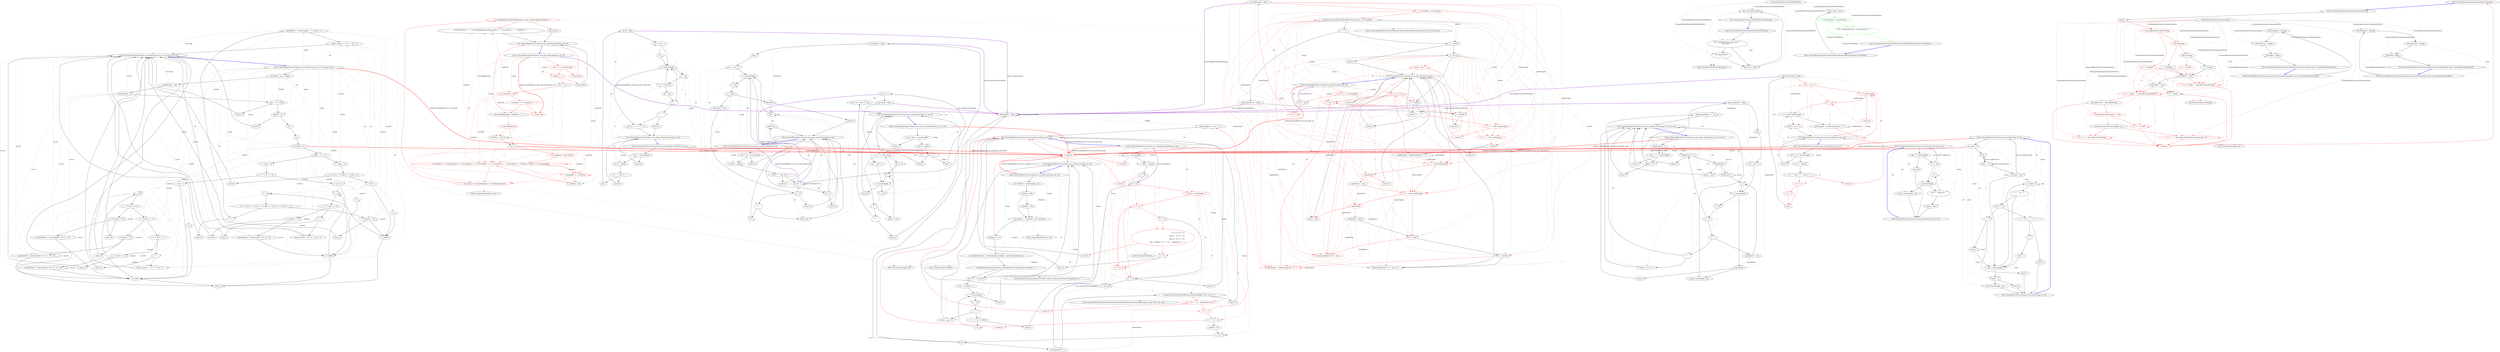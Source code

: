 digraph  {
m4_22 [cluster="string.Substring(int, int)", file="HtmlPrinter.cs", label="Entry string.Substring(int, int)", span="0-0"];
m4_144 [cluster="CommonMark.Parser.Scanner.scan_spacechars(string, int, int)", file="HtmlPrinter.cs", label="Entry CommonMark.Parser.Scanner.scan_spacechars(string, int, int)", span="271-271"];
m4_145 [cluster="CommonMark.Parser.Scanner.scan_spacechars(string, int, int)", file="HtmlPrinter.cs", label="pos >= sourceLength", span="277-277"];
m4_147 [cluster="CommonMark.Parser.Scanner.scan_spacechars(string, int, int)", file="HtmlPrinter.cs", label="var i = pos", span="280-280"];
m4_148 [cluster="CommonMark.Parser.Scanner.scan_spacechars(string, int, int)", file="HtmlPrinter.cs", label="i < sourceLength", span="280-280"];
m4_149 [cluster="CommonMark.Parser.Scanner.scan_spacechars(string, int, int)", file="HtmlPrinter.cs", label="s[i] != ' ' && s[i] != '\n'", span="282-282"];
m4_150 [cluster="CommonMark.Parser.Scanner.scan_spacechars(string, int, int)", file="HtmlPrinter.cs", label="return i - pos;", span="283-283"];
m4_152 [cluster="CommonMark.Parser.Scanner.scan_spacechars(string, int, int)", file="HtmlPrinter.cs", label="return sourceLength - pos;", span="286-286"];
m4_146 [cluster="CommonMark.Parser.Scanner.scan_spacechars(string, int, int)", file="HtmlPrinter.cs", label="return 0;", span="278-278"];
m4_151 [cluster="CommonMark.Parser.Scanner.scan_spacechars(string, int, int)", file="HtmlPrinter.cs", label="i++", span="280-280"];
m4_153 [cluster="CommonMark.Parser.Scanner.scan_spacechars(string, int, int)", file="HtmlPrinter.cs", label="Exit CommonMark.Parser.Scanner.scan_spacechars(string, int, int)", span="271-271"];
m4_57 [cluster="string.IndexOf(char)", file="HtmlPrinter.cs", label="Entry string.IndexOf(char)", span="0-0"];
m4_181 [cluster="CommonMark.Parser.Scanner.scan_setext_header_line(string, int, int)", file="HtmlPrinter.cs", label="Entry CommonMark.Parser.Scanner.scan_setext_header_line(string, int, int)", span="346-346"];
m4_182 [cluster="CommonMark.Parser.Scanner.scan_setext_header_line(string, int, int)", file="HtmlPrinter.cs", label="pos >= sourceLength", span="354-354"];
m4_184 [cluster="CommonMark.Parser.Scanner.scan_setext_header_line(string, int, int)", file="HtmlPrinter.cs", label="var c1 = s[pos]", span="357-357"];
m4_189 [cluster="CommonMark.Parser.Scanner.scan_setext_header_line(string, int, int)", file="HtmlPrinter.cs", label="var i = pos + 1", span="364-364"];
m4_190 [cluster="CommonMark.Parser.Scanner.scan_setext_header_line(string, int, int)", file="HtmlPrinter.cs", label="i < sourceLength", span="364-364"];
m4_191 [cluster="CommonMark.Parser.Scanner.scan_setext_header_line(string, int, int)", file="HtmlPrinter.cs", label="c = s[i]", span="366-366"];
m4_183 [cluster="CommonMark.Parser.Scanner.scan_setext_header_line(string, int, int)", file="HtmlPrinter.cs", label="return 0;", span="355-355"];
m4_185 [cluster="CommonMark.Parser.Scanner.scan_setext_header_line(string, int, int)", file="HtmlPrinter.cs", label="c1 != '=' && c1 != '-'", span="359-359"];
m4_192 [cluster="CommonMark.Parser.Scanner.scan_setext_header_line(string, int, int)", file="HtmlPrinter.cs", label="c == c1 && !fin", span="367-367"];
m4_198 [cluster="CommonMark.Parser.Scanner.scan_setext_header_line(string, int, int)", file="HtmlPrinter.cs", label="return c1 == '=' ? 1 : 2;", span="380-380"];
m4_186 [cluster="CommonMark.Parser.Scanner.scan_setext_header_line(string, int, int)", file="HtmlPrinter.cs", label="return 0;", span="360-360"];
m4_187 [cluster="CommonMark.Parser.Scanner.scan_setext_header_line(string, int, int)", file="HtmlPrinter.cs", label="char c", span="362-362"];
m4_188 [cluster="CommonMark.Parser.Scanner.scan_setext_header_line(string, int, int)", file="HtmlPrinter.cs", label="var fin = false", span="363-363"];
m4_197 [cluster="CommonMark.Parser.Scanner.scan_setext_header_line(string, int, int)", file="HtmlPrinter.cs", label="i++", span="364-364"];
m4_194 [cluster="CommonMark.Parser.Scanner.scan_setext_header_line(string, int, int)", file="HtmlPrinter.cs", label="c == ' '", span="371-371"];
m4_195 [cluster="CommonMark.Parser.Scanner.scan_setext_header_line(string, int, int)", file="HtmlPrinter.cs", label="c == '\n'", span="374-374"];
m4_193 [cluster="CommonMark.Parser.Scanner.scan_setext_header_line(string, int, int)", file="HtmlPrinter.cs", label="fin = true", span="370-370"];
m4_196 [cluster="CommonMark.Parser.Scanner.scan_setext_header_line(string, int, int)", file="HtmlPrinter.cs", label="return 0;", span="377-377"];
m4_199 [cluster="CommonMark.Parser.Scanner.scan_setext_header_line(string, int, int)", file="HtmlPrinter.cs", label="Exit CommonMark.Parser.Scanner.scan_setext_header_line(string, int, int)", span="346-346"];
m4_268 [cluster="CommonMark.Parser.Scanner.scan_entity(string, int, int, out string, out int)", file="HtmlPrinter.cs", label="Entry CommonMark.Parser.Scanner.scan_entity(string, int, int, out string, out int)", span="517-517"];
m4_269 [cluster="CommonMark.Parser.Scanner.scan_entity(string, int, int, out string, out int)", file="HtmlPrinter.cs", label="var lastPos = pos + length", span="525-525"];
m4_272 [cluster="CommonMark.Parser.Scanner.scan_entity(string, int, int, out string, out int)", file="HtmlPrinter.cs", label="pos + 3 >= lastPos", span="530-530"];
m4_274 [cluster="CommonMark.Parser.Scanner.scan_entity(string, int, int, out string, out int)", file="HtmlPrinter.cs", label="s[pos] != '&'", span="533-533"];
m4_279 [cluster="CommonMark.Parser.Scanner.scan_entity(string, int, int, out string, out int)", file="HtmlPrinter.cs", label="s[pos + 1] == '#'", span="539-539"];
m4_280 [cluster="CommonMark.Parser.Scanner.scan_entity(string, int, int, out string, out int)", file="HtmlPrinter.cs", label="c = s[pos + 2]", span="541-541"];
m4_282 [cluster="CommonMark.Parser.Scanner.scan_entity(string, int, int, out string, out int)", file="HtmlPrinter.cs", label="i = pos + 3", span="545-545"];
m4_284 [cluster="CommonMark.Parser.Scanner.scan_entity(string, int, int, out string, out int)", file="HtmlPrinter.cs", label="c = s[i]", span="547-547"];
m4_298 [cluster="CommonMark.Parser.Scanner.scan_entity(string, int, int, out string, out int)", file="HtmlPrinter.cs", label="return counter == 0 ? 0 : i - pos + 1;", span="568-568"];
m4_301 [cluster="CommonMark.Parser.Scanner.scan_entity(string, int, int, out string, out int)", file="HtmlPrinter.cs", label="i = pos + 2", span="576-576"];
m4_303 [cluster="CommonMark.Parser.Scanner.scan_entity(string, int, int, out string, out int)", file="HtmlPrinter.cs", label="c = s[i]", span="578-578"];
m4_309 [cluster="CommonMark.Parser.Scanner.scan_entity(string, int, int, out string, out int)", file="HtmlPrinter.cs", label="return counter == 0 ? 0 : i - pos + 1;", span="587-587"];
m4_312 [cluster="CommonMark.Parser.Scanner.scan_entity(string, int, int, out string, out int)", file="HtmlPrinter.cs", label="c = s[pos + 1]", span="596-596"];
m4_315 [cluster="CommonMark.Parser.Scanner.scan_entity(string, int, int, out string, out int)", file="HtmlPrinter.cs", label="i = pos + 2", span="600-600"];
m4_317 [cluster="CommonMark.Parser.Scanner.scan_entity(string, int, int, out string, out int)", file="HtmlPrinter.cs", label="c = s[i]", span="602-602"];
m4_322 [cluster="CommonMark.Parser.Scanner.scan_entity(string, int, int, out string, out int)", file="HtmlPrinter.cs", label="namedEntity = s.Substring(pos + 1, counter + 1)", span="613-613"];
m4_323 [cluster="CommonMark.Parser.Scanner.scan_entity(string, int, int, out string, out int)", file="HtmlPrinter.cs", label="return counter == 0 ? 0 : i - pos + 1;", span="614-614"];
m4_270 [cluster="CommonMark.Parser.Scanner.scan_entity(string, int, int, out string, out int)", file="HtmlPrinter.cs", label="namedEntity = null", span="527-527"];
m4_283 [cluster="CommonMark.Parser.Scanner.scan_entity(string, int, int, out string, out int)", file="HtmlPrinter.cs", label="i < lastPos", span="545-545"];
m4_302 [cluster="CommonMark.Parser.Scanner.scan_entity(string, int, int, out string, out int)", file="HtmlPrinter.cs", label="i < lastPos", span="576-576"];
m4_316 [cluster="CommonMark.Parser.Scanner.scan_entity(string, int, int, out string, out int)", file="HtmlPrinter.cs", label="i < lastPos", span="600-600"];
m4_271 [cluster="CommonMark.Parser.Scanner.scan_entity(string, int, int, out string, out int)", file="HtmlPrinter.cs", label="numericEntity = 0", span="528-528"];
m4_288 [cluster="CommonMark.Parser.Scanner.scan_entity(string, int, int, out string, out int)", file="HtmlPrinter.cs", label="numericEntity = numericEntity * 16 + (c - '0')", span="551-551"];
m4_292 [cluster="CommonMark.Parser.Scanner.scan_entity(string, int, int, out string, out int)", file="HtmlPrinter.cs", label="numericEntity = numericEntity * 16 + (c - 'A' + 10)", span="557-557"];
m4_296 [cluster="CommonMark.Parser.Scanner.scan_entity(string, int, int, out string, out int)", file="HtmlPrinter.cs", label="numericEntity = numericEntity * 16 + (c - 'a' + 10)", span="563-563"];
m4_307 [cluster="CommonMark.Parser.Scanner.scan_entity(string, int, int, out string, out int)", file="HtmlPrinter.cs", label="numericEntity = numericEntity * 10 + (c - '0')", span="582-582"];
m4_273 [cluster="CommonMark.Parser.Scanner.scan_entity(string, int, int, out string, out int)", file="HtmlPrinter.cs", label="return 0;", span="531-531"];
m4_275 [cluster="CommonMark.Parser.Scanner.scan_entity(string, int, int, out string, out int)", file="HtmlPrinter.cs", label="return 0;", span="534-534"];
m4_276 [cluster="CommonMark.Parser.Scanner.scan_entity(string, int, int, out string, out int)", file="HtmlPrinter.cs", label="char c", span="536-536"];
m4_277 [cluster="CommonMark.Parser.Scanner.scan_entity(string, int, int, out string, out int)", file="HtmlPrinter.cs", label="int i", span="537-537"];
m4_278 [cluster="CommonMark.Parser.Scanner.scan_entity(string, int, int, out string, out int)", file="HtmlPrinter.cs", label="int counter = 0", span="538-538"];
m4_286 [cluster="CommonMark.Parser.Scanner.scan_entity(string, int, int, out string, out int)", file="HtmlPrinter.cs", label="++counter == 9", span="550-550"];
m4_290 [cluster="CommonMark.Parser.Scanner.scan_entity(string, int, int, out string, out int)", file="HtmlPrinter.cs", label="++counter == 9", span="556-556"];
m4_294 [cluster="CommonMark.Parser.Scanner.scan_entity(string, int, int, out string, out int)", file="HtmlPrinter.cs", label="++counter == 9", span="562-562"];
m4_305 [cluster="CommonMark.Parser.Scanner.scan_entity(string, int, int, out string, out int)", file="HtmlPrinter.cs", label="++counter == 9", span="581-581"];
m4_319 [cluster="CommonMark.Parser.Scanner.scan_entity(string, int, int, out string, out int)", file="HtmlPrinter.cs", label="++counter == 32", span="605-605"];
m4_281 [cluster="CommonMark.Parser.Scanner.scan_entity(string, int, int, out string, out int)", file="HtmlPrinter.cs", label="c == 'x' || c == 'X'", span="542-542"];
m4_300 [cluster="CommonMark.Parser.Scanner.scan_entity(string, int, int, out string, out int)", file="HtmlPrinter.cs", label="i++", span="545-545"];
m4_326 [cluster="CommonMark.Parser.Scanner.scan_entity(string, int, int, out string, out int)", file="HtmlPrinter.cs", label="return 0;", span="621-621"];
m4_285 [cluster="CommonMark.Parser.Scanner.scan_entity(string, int, int, out string, out int)", file="HtmlPrinter.cs", label="c >= '0' && c <= '9'", span="548-548"];
m4_289 [cluster="CommonMark.Parser.Scanner.scan_entity(string, int, int, out string, out int)", file="HtmlPrinter.cs", label="c >= 'A' && c <= 'F'", span="554-554"];
m4_293 [cluster="CommonMark.Parser.Scanner.scan_entity(string, int, int, out string, out int)", file="HtmlPrinter.cs", label="c >= 'a' && c <= 'f'", span="560-560"];
m4_297 [cluster="CommonMark.Parser.Scanner.scan_entity(string, int, int, out string, out int)", file="HtmlPrinter.cs", label="c == ';'", span="567-567"];
m4_287 [cluster="CommonMark.Parser.Scanner.scan_entity(string, int, int, out string, out int)", file="HtmlPrinter.cs", label="return 0;", span="550-550"];
m4_291 [cluster="CommonMark.Parser.Scanner.scan_entity(string, int, int, out string, out int)", file="HtmlPrinter.cs", label="return 0;", span="556-556"];
m4_295 [cluster="CommonMark.Parser.Scanner.scan_entity(string, int, int, out string, out int)", file="HtmlPrinter.cs", label="return 0;", span="562-562"];
m4_299 [cluster="CommonMark.Parser.Scanner.scan_entity(string, int, int, out string, out int)", file="HtmlPrinter.cs", label="return 0;", span="570-570"];
m4_311 [cluster="CommonMark.Parser.Scanner.scan_entity(string, int, int, out string, out int)", file="HtmlPrinter.cs", label="i++", span="576-576"];
m4_304 [cluster="CommonMark.Parser.Scanner.scan_entity(string, int, int, out string, out int)", file="HtmlPrinter.cs", label="c >= '0' && c <= '9'", span="579-579"];
m4_308 [cluster="CommonMark.Parser.Scanner.scan_entity(string, int, int, out string, out int)", file="HtmlPrinter.cs", label="c == ';'", span="586-586"];
m4_306 [cluster="CommonMark.Parser.Scanner.scan_entity(string, int, int, out string, out int)", file="HtmlPrinter.cs", label="return 0;", span="581-581"];
m4_310 [cluster="CommonMark.Parser.Scanner.scan_entity(string, int, int, out string, out int)", file="HtmlPrinter.cs", label="return 0;", span="589-589"];
m4_313 [cluster="CommonMark.Parser.Scanner.scan_entity(string, int, int, out string, out int)", file="HtmlPrinter.cs", label="(c < 'A' || c > 'Z') && (c < 'a' && c > 'z')", span="597-597"];
m4_314 [cluster="CommonMark.Parser.Scanner.scan_entity(string, int, int, out string, out int)", file="HtmlPrinter.cs", label="return 0;", span="598-598"];
m4_325 [cluster="CommonMark.Parser.Scanner.scan_entity(string, int, int, out string, out int)", file="HtmlPrinter.cs", label="i++", span="600-600"];
m4_318 [cluster="CommonMark.Parser.Scanner.scan_entity(string, int, int, out string, out int)", file="HtmlPrinter.cs", label="(c >= '0' && c <= '9') || (c >= 'A' && c <= 'Z') || (c >= 'a' && c <= 'z')", span="603-603"];
m4_321 [cluster="CommonMark.Parser.Scanner.scan_entity(string, int, int, out string, out int)", file="HtmlPrinter.cs", label="c == ';'", span="611-611"];
m4_320 [cluster="CommonMark.Parser.Scanner.scan_entity(string, int, int, out string, out int)", file="HtmlPrinter.cs", label="return 0;", span="606-606"];
m4_324 [cluster="CommonMark.Parser.Scanner.scan_entity(string, int, int, out string, out int)", file="HtmlPrinter.cs", label="return 0;", span="617-617"];
m4_327 [cluster="CommonMark.Parser.Scanner.scan_entity(string, int, int, out string, out int)", file="HtmlPrinter.cs", label="Exit CommonMark.Parser.Scanner.scan_entity(string, int, int, out string, out int)", span="517-517"];
m4_0 [cluster="CommonMark.Parser.Scanner.scan_autolink_uri(string, int, int)", file="HtmlPrinter.cs", label="Entry CommonMark.Parser.Scanner.scan_autolink_uri(string, int, int)", span="21-21"];
m4_1 [cluster="CommonMark.Parser.Scanner.scan_autolink_uri(string, int, int)", file="HtmlPrinter.cs", label="var checkLen = sourceLength - pos", span="30-30"];
m4_4 [cluster="CommonMark.Parser.Scanner.scan_autolink_uri(string, int, int)", file="HtmlPrinter.cs", label="var colonpos = s.IndexOf(':', pos, checkLen)", span="37-37"];
m4_7 [cluster="CommonMark.Parser.Scanner.scan_autolink_uri(string, int, int)", file="HtmlPrinter.cs", label="var potentialScheme = s.Substring(pos, colonpos - pos).ToUpperInvariant()", span="41-41"];
m4_12 [cluster="CommonMark.Parser.Scanner.scan_autolink_uri(string, int, int)", file="HtmlPrinter.cs", label="i < sourceLength", span="46-46"];
m4_13 [cluster="CommonMark.Parser.Scanner.scan_autolink_uri(string, int, int)", file="HtmlPrinter.cs", label="c = s[i]", span="48-48"];
m4_15 [cluster="CommonMark.Parser.Scanner.scan_autolink_uri(string, int, int)", file="HtmlPrinter.cs", label="return i - pos + 1;", span="50-50"];
m4_2 [cluster="CommonMark.Parser.Scanner.scan_autolink_uri(string, int, int)", file="HtmlPrinter.cs", label="checkLen > 24", span="31-31"];
m4_3 [cluster="CommonMark.Parser.Scanner.scan_autolink_uri(string, int, int)", file="HtmlPrinter.cs", label="checkLen = 24", span="32-32"];
m4_5 [cluster="CommonMark.Parser.Scanner.scan_autolink_uri(string, int, int)", file="HtmlPrinter.cs", label="colonpos == -1", span="38-38"];
m4_11 [cluster="CommonMark.Parser.Scanner.scan_autolink_uri(string, int, int)", file="HtmlPrinter.cs", label="var i = colonpos + 1", span="46-46"];
m4_6 [cluster="CommonMark.Parser.Scanner.scan_autolink_uri(string, int, int)", color=red, community=0, file="HtmlPrinter.cs", label="1: return 0;", span="39-39"];
m4_8 [cluster="CommonMark.Parser.Scanner.scan_autolink_uri(string, int, int)", file="HtmlPrinter.cs", label="Array.BinarySearch(schemeArray, potentialScheme, StringComparer.Ordinal) < -1", span="42-42"];
m4_9 [cluster="CommonMark.Parser.Scanner.scan_autolink_uri(string, int, int)", file="HtmlPrinter.cs", label="return 0;", span="43-43"];
m4_10 [cluster="CommonMark.Parser.Scanner.scan_autolink_uri(string, int, int)", file="HtmlPrinter.cs", label="char c", span="45-45"];
m4_18 [cluster="CommonMark.Parser.Scanner.scan_autolink_uri(string, int, int)", file="HtmlPrinter.cs", label="i++", span="46-46"];
m4_19 [cluster="CommonMark.Parser.Scanner.scan_autolink_uri(string, int, int)", file="HtmlPrinter.cs", label="return 0;", span="56-56"];
m4_14 [cluster="CommonMark.Parser.Scanner.scan_autolink_uri(string, int, int)", file="HtmlPrinter.cs", label="c == '>'", span="49-49"];
m4_16 [cluster="CommonMark.Parser.Scanner.scan_autolink_uri(string, int, int)", file="HtmlPrinter.cs", label="c == '<' || c <= 0x20", span="52-52"];
m4_17 [cluster="CommonMark.Parser.Scanner.scan_autolink_uri(string, int, int)", file="HtmlPrinter.cs", label="return 0;", span="53-53"];
m4_20 [cluster="CommonMark.Parser.Scanner.scan_autolink_uri(string, int, int)", file="HtmlPrinter.cs", label="Exit CommonMark.Parser.Scanner.scan_autolink_uri(string, int, int)", span="21-21"];
m4_58 [cluster="CommonMark.Parser.ScannerCharacterMatcher.MatchAsciiLetterOrDigit(string, ref char, ref int, int, char)", file="HtmlPrinter.cs", label="Entry CommonMark.Parser.ScannerCharacterMatcher.MatchAsciiLetterOrDigit(string, ref char, ref int, int, char)", span="97-97"];
m4_220 [cluster="CommonMark.Parser.Scanner.scan_open_code_fence(string, int, int)", file="HtmlPrinter.cs", label="Entry CommonMark.Parser.Scanner.scan_open_code_fence(string, int, int)", span="428-428"];
m4_221 [cluster="CommonMark.Parser.Scanner.scan_open_code_fence(string, int, int)", file="HtmlPrinter.cs", label="pos + 3 >= sourceLength", span="436-436"];
m4_223 [cluster="CommonMark.Parser.Scanner.scan_open_code_fence(string, int, int)", file="HtmlPrinter.cs", label="var fchar = s[pos]", span="439-439"];
m4_229 [cluster="CommonMark.Parser.Scanner.scan_open_code_fence(string, int, int)", file="HtmlPrinter.cs", label="var i = pos + 1", span="446-446"];
m4_230 [cluster="CommonMark.Parser.Scanner.scan_open_code_fence(string, int, int)", file="HtmlPrinter.cs", label="i < sourceLength", span="446-446"];
m4_231 [cluster="CommonMark.Parser.Scanner.scan_open_code_fence(string, int, int)", file="HtmlPrinter.cs", label="c = s[i]", span="448-448"];
m4_222 [cluster="CommonMark.Parser.Scanner.scan_open_code_fence(string, int, int)", file="HtmlPrinter.cs", label="return 0;", span="437-437"];
m4_224 [cluster="CommonMark.Parser.Scanner.scan_open_code_fence(string, int, int)", file="HtmlPrinter.cs", label="fchar != '`' && fchar != '~'", span="440-440"];
m4_232 [cluster="CommonMark.Parser.Scanner.scan_open_code_fence(string, int, int)", file="HtmlPrinter.cs", label="c == fchar", span="450-450"];
m4_225 [cluster="CommonMark.Parser.Scanner.scan_open_code_fence(string, int, int)", file="HtmlPrinter.cs", label="return 0;", span="441-441"];
m4_226 [cluster="CommonMark.Parser.Scanner.scan_open_code_fence(string, int, int)", file="HtmlPrinter.cs", label="var cnt = 1", span="443-443"];
m4_227 [cluster="CommonMark.Parser.Scanner.scan_open_code_fence(string, int, int)", file="HtmlPrinter.cs", label="var fenceDone = false", span="444-444"];
m4_235 [cluster="CommonMark.Parser.Scanner.scan_open_code_fence(string, int, int)", file="HtmlPrinter.cs", label="cnt++", span="455-455"];
m4_237 [cluster="CommonMark.Parser.Scanner.scan_open_code_fence(string, int, int)", file="HtmlPrinter.cs", label="cnt < 3", span="460-460"];
m4_240 [cluster="CommonMark.Parser.Scanner.scan_open_code_fence(string, int, int)", file="HtmlPrinter.cs", label="return cnt;", span="464-464"];
m4_242 [cluster="CommonMark.Parser.Scanner.scan_open_code_fence(string, int, int)", file="HtmlPrinter.cs", label="cnt < 3", span="467-467"];
m4_244 [cluster="CommonMark.Parser.Scanner.scan_open_code_fence(string, int, int)", file="HtmlPrinter.cs", label="return cnt;", span="470-470"];
m4_228 [cluster="CommonMark.Parser.Scanner.scan_open_code_fence(string, int, int)", file="HtmlPrinter.cs", label="char c", span="445-445"];
m4_233 [cluster="CommonMark.Parser.Scanner.scan_open_code_fence(string, int, int)", file="HtmlPrinter.cs", label=fenceDone, span="452-452"];
m4_241 [cluster="CommonMark.Parser.Scanner.scan_open_code_fence(string, int, int)", file="HtmlPrinter.cs", label="i++", span="446-446"];
m4_239 [cluster="CommonMark.Parser.Scanner.scan_open_code_fence(string, int, int)", file="HtmlPrinter.cs", label="c == '\n'", span="463-463"];
m4_236 [cluster="CommonMark.Parser.Scanner.scan_open_code_fence(string, int, int)", file="HtmlPrinter.cs", label="fenceDone = true", span="459-459"];
m4_234 [cluster="CommonMark.Parser.Scanner.scan_open_code_fence(string, int, int)", file="HtmlPrinter.cs", label="return 0;", span="453-453"];
m4_238 [cluster="CommonMark.Parser.Scanner.scan_open_code_fence(string, int, int)", file="HtmlPrinter.cs", label="return 0;", span="461-461"];
m4_243 [cluster="CommonMark.Parser.Scanner.scan_open_code_fence(string, int, int)", file="HtmlPrinter.cs", label="return 0;", span="468-468"];
m4_245 [cluster="CommonMark.Parser.Scanner.scan_open_code_fence(string, int, int)", file="HtmlPrinter.cs", label="Exit CommonMark.Parser.Scanner.scan_open_code_fence(string, int, int)", span="428-428"];
m4_81 [cluster="string.String(char[], int, int)", file="HtmlPrinter.cs", label="Entry string.String(char[], int, int)", span="0-0"];
m4_82 [cluster="CommonMark.Parser.Scanner.scan_link_url(string, int, int)", file="HtmlPrinter.cs", label="Entry CommonMark.Parser.Scanner.scan_link_url(string, int, int)", span="169-169"];
m4_83 [cluster="CommonMark.Parser.Scanner.scan_link_url(string, int, int)", color=red, community=0, file="HtmlPrinter.cs", label="1: pos + 1 >= sourceLength", span="177-177"];
m4_85 [cluster="CommonMark.Parser.Scanner.scan_link_url(string, int, int)", file="HtmlPrinter.cs", label="var i = pos", span="180-180"];
m4_86 [cluster="CommonMark.Parser.Scanner.scan_link_url(string, int, int)", color=red, community=0, file="HtmlPrinter.cs", label="0: var c = s[i]", span="181-181"];
m4_88 [cluster="CommonMark.Parser.Scanner.scan_link_url(string, int, int)", color=red, community=0, file="HtmlPrinter.cs", label="1: var lastPos = sourceLength - 1", span="183-183"];
m4_89 [cluster="CommonMark.Parser.Scanner.scan_link_url(string, int, int)", file="HtmlPrinter.cs", label="ScannerCharacterMatcher.MatchWhitespaces(s, ref c, ref i, lastPos)", span="185-185"];
m4_93 [cluster="CommonMark.Parser.Scanner.scan_link_url(string, int, int)", file="HtmlPrinter.cs", label="c = s[++i]", span="190-190"];
m4_100 [cluster="CommonMark.Parser.Scanner.scan_link_url(string, int, int)", color=red, community=0, file="HtmlPrinter.cs", label="1: return i - pos + 1;", span="195-195"];
m4_104 [cluster="CommonMark.Parser.Scanner.scan_link_url(string, int, int)", color=red, community=0, file="HtmlPrinter.cs", label="1: c = s[++i]", span="198-198"];
m4_114 [cluster="CommonMark.Parser.Scanner.scan_link_url(string, int, int)", file="HtmlPrinter.cs", label="return i - pos;", span="215-215"];
m4_117 [cluster="CommonMark.Parser.Scanner.scan_link_url(string, int, int)", color=red, community=0, file="HtmlPrinter.cs", label="1: return openParens ? 0 : i - pos;", span="219-219"];
m4_119 [cluster="CommonMark.Parser.Scanner.scan_link_url(string, int, int)", file="HtmlPrinter.cs", label="return openParens ? 0 : i - pos + 1;", span="222-222"];
m4_121 [cluster="CommonMark.Parser.Scanner.scan_link_url(string, int, int)", color=red, community=0, file="HtmlPrinter.cs", label="2: c = s[++i]", span="225-225"];
m4_84 [cluster="CommonMark.Parser.Scanner.scan_link_url(string, int, int)", file="HtmlPrinter.cs", label="return 0;", span="178-178"];
m4_87 [cluster="CommonMark.Parser.Scanner.scan_link_url(string, int, int)", file="HtmlPrinter.cs", label="var nextEscaped = false", span="182-182"];
m4_97 [cluster="CommonMark.Parser.Scanner.scan_link_url(string, int, int)", color=red, community=0, file="HtmlPrinter.cs", label="1: c == '<' && !nextEscaped", span="194-194"];
m4_99 [cluster="CommonMark.Parser.Scanner.scan_link_url(string, int, int)", color=red, community=0, file="HtmlPrinter.cs", label="1: c == '>' && !nextEscaped", span="195-195"];
m4_103 [cluster="CommonMark.Parser.Scanner.scan_link_url(string, int, int)", file="HtmlPrinter.cs", label="nextEscaped = !nextEscaped && c == '\\'", span="197-197"];
m4_108 [cluster="CommonMark.Parser.Scanner.scan_link_url(string, int, int)", color=red, community=0, file="HtmlPrinter.cs", label="1: c == '(' && !nextEscaped", span="206-206"];
m4_112 [cluster="CommonMark.Parser.Scanner.scan_link_url(string, int, int)", color=red, community=0, file="HtmlPrinter.cs", label="1: c == ')' && !nextEscaped", span="212-212"];
m4_120 [cluster="CommonMark.Parser.Scanner.scan_link_url(string, int, int)", color=red, community=0, file="HtmlPrinter.cs", label="0: nextEscaped = !nextEscaped && c == '\\'", span="224-224"];
m4_91 [cluster="CommonMark.Parser.Scanner.scan_link_url(string, int, int)", file="HtmlPrinter.cs", label="i == lastPos", span="189-189"];
m4_94 [cluster="CommonMark.Parser.Scanner.scan_link_url(string, int, int)", file="HtmlPrinter.cs", label="i <= lastPos", span="191-191"];
m4_101 [cluster="CommonMark.Parser.Scanner.scan_link_url(string, int, int)", file="HtmlPrinter.cs", label="i == lastPos", span="196-196"];
m4_107 [cluster="CommonMark.Parser.Scanner.scan_link_url(string, int, int)", file="HtmlPrinter.cs", label="i <= lastPos", span="204-204"];
m4_118 [cluster="CommonMark.Parser.Scanner.scan_link_url(string, int, int)", file="HtmlPrinter.cs", label="i == lastPos", span="221-221"];
m4_90 [cluster="CommonMark.Parser.Scanner.scan_link_url(string, int, int)", file="HtmlPrinter.cs", label="c == '<'", span="187-187"];
m4_116 [cluster="CommonMark.Parser.Scanner.scan_link_url(string, int, int)", file="HtmlPrinter.cs", label="c <= 0x20", span="218-218"];
m4_106 [cluster="CommonMark.Parser.Scanner.scan_link_url(string, int, int)", file="HtmlPrinter.cs", label="bool openParens = false", span="203-203"];
m4_92 [cluster="CommonMark.Parser.Scanner.scan_link_url(string, int, int)", file="HtmlPrinter.cs", label="return 0;", span="189-189"];
m4_95 [cluster="CommonMark.Parser.Scanner.scan_link_url(string, int, int)", file="HtmlPrinter.cs", label="c == '\n'", span="193-193"];
m4_105 [cluster="CommonMark.Parser.Scanner.scan_link_url(string, int, int)", file="HtmlPrinter.cs", label="return 0;", span="200-200"];
m4_96 [cluster="CommonMark.Parser.Scanner.scan_link_url(string, int, int)", file="HtmlPrinter.cs", label="return 0;", span="193-193"];
m4_98 [cluster="CommonMark.Parser.Scanner.scan_link_url(string, int, int)", color=red, community=0, file="HtmlPrinter.cs", label="1: return 0;", span="194-194"];
m4_102 [cluster="CommonMark.Parser.Scanner.scan_link_url(string, int, int)", file="HtmlPrinter.cs", label="return 0;", span="196-196"];
m4_109 [cluster="CommonMark.Parser.Scanner.scan_link_url(string, int, int)", color=red, community=0, file="HtmlPrinter.cs", label="1: openParens", span="208-208"];
m4_113 [cluster="CommonMark.Parser.Scanner.scan_link_url(string, int, int)", color=red, community=0, file="HtmlPrinter.cs", label="1: !openParens", span="214-214"];
m4_122 [cluster="CommonMark.Parser.Scanner.scan_link_url(string, int, int)", file="HtmlPrinter.cs", label="return 0;", span="228-228"];
m4_110 [cluster="CommonMark.Parser.Scanner.scan_link_url(string, int, int)", file="HtmlPrinter.cs", label="return 0;", span="209-209"];
m4_111 [cluster="CommonMark.Parser.Scanner.scan_link_url(string, int, int)", file="HtmlPrinter.cs", label="openParens = true", span="210-210"];
m4_115 [cluster="CommonMark.Parser.Scanner.scan_link_url(string, int, int)", file="HtmlPrinter.cs", label="openParens = false", span="216-216"];
m4_123 [cluster="CommonMark.Parser.Scanner.scan_link_url(string, int, int)", file="HtmlPrinter.cs", label="Exit CommonMark.Parser.Scanner.scan_link_url(string, int, int)", span="169-169"];
m4_23 [cluster="string.ToUpperInvariant()", file="HtmlPrinter.cs", label="Entry string.ToUpperInvariant()", span="0-0"];
m4_200 [cluster="CommonMark.Parser.Scanner.scan_hrule(string, int, int)", file="HtmlPrinter.cs", label="Entry CommonMark.Parser.Scanner.scan_hrule(string, int, int)", span="388-388"];
m4_201 [cluster="CommonMark.Parser.Scanner.scan_hrule(string, int, int)", file="HtmlPrinter.cs", label="int count = 0", span="394-394"];
m4_204 [cluster="CommonMark.Parser.Scanner.scan_hrule(string, int, int)", file="HtmlPrinter.cs", label="var ipos = pos", span="397-397"];
m4_205 [cluster="CommonMark.Parser.Scanner.scan_hrule(string, int, int)", file="HtmlPrinter.cs", label="ipos < sourceLength", span="398-398"];
m4_206 [cluster="CommonMark.Parser.Scanner.scan_hrule(string, int, int)", file="HtmlPrinter.cs", label="c = s[ipos++]", span="400-400"];
m4_218 [cluster="CommonMark.Parser.Scanner.scan_hrule(string, int, int)", file="HtmlPrinter.cs", label="return sourceLength - pos;", span="422-422"];
m4_202 [cluster="CommonMark.Parser.Scanner.scan_hrule(string, int, int)", file="HtmlPrinter.cs", label="char c", span="395-395"];
m4_208 [cluster="CommonMark.Parser.Scanner.scan_hrule(string, int, int)", file="HtmlPrinter.cs", label="count == 0", span="404-404"];
m4_214 [cluster="CommonMark.Parser.Scanner.scan_hrule(string, int, int)", file="HtmlPrinter.cs", label="count++", span="414-414"];
m4_216 [cluster="CommonMark.Parser.Scanner.scan_hrule(string, int, int)", file="HtmlPrinter.cs", label="count < 3", span="419-419"];
m4_203 [cluster="CommonMark.Parser.Scanner.scan_hrule(string, int, int)", file="HtmlPrinter.cs", label="char x = '\0'", span="396-396"];
m4_213 [cluster="CommonMark.Parser.Scanner.scan_hrule(string, int, int)", file="HtmlPrinter.cs", label="c == x", span="413-413"];
m4_207 [cluster="CommonMark.Parser.Scanner.scan_hrule(string, int, int)", file="HtmlPrinter.cs", label="c == ' ' || c == '\n'", span="402-402"];
m4_209 [cluster="CommonMark.Parser.Scanner.scan_hrule(string, int, int)", file="HtmlPrinter.cs", label="c == '*' || c == '_' || c == '-'", span="406-406"];
m4_210 [cluster="CommonMark.Parser.Scanner.scan_hrule(string, int, int)", file="HtmlPrinter.cs", label="x = c", span="407-407"];
m4_211 [cluster="CommonMark.Parser.Scanner.scan_hrule(string, int, int)", file="HtmlPrinter.cs", label="return 0;", span="409-409"];
m4_212 [cluster="CommonMark.Parser.Scanner.scan_hrule(string, int, int)", file="HtmlPrinter.cs", label="count = 1", span="411-411"];
m4_215 [cluster="CommonMark.Parser.Scanner.scan_hrule(string, int, int)", file="HtmlPrinter.cs", label="return 0;", span="416-416"];
m4_217 [cluster="CommonMark.Parser.Scanner.scan_hrule(string, int, int)", file="HtmlPrinter.cs", label="return 0;", span="420-420"];
m4_219 [cluster="CommonMark.Parser.Scanner.scan_hrule(string, int, int)", file="HtmlPrinter.cs", label="Exit CommonMark.Parser.Scanner.scan_hrule(string, int, int)", span="388-388"];
m4_59 [cluster="CommonMark.Parser.Scanner.scan_html_block_tag(string, int, int)", file="HtmlPrinter.cs", label="Entry CommonMark.Parser.Scanner.scan_html_block_tag(string, int, int)", span="124-124"];
m4_60 [cluster="CommonMark.Parser.Scanner.scan_html_block_tag(string, int, int)", color=red, community=0, file="HtmlPrinter.cs", label="1: pos + 1 >= sourceLength", span="133-133"];
m4_62 [cluster="CommonMark.Parser.Scanner.scan_html_block_tag(string, int, int)", color=red, community=0, file="HtmlPrinter.cs", label="1: s[pos] != '<'", span="136-136"];
m4_64 [cluster="CommonMark.Parser.Scanner.scan_html_block_tag(string, int, int)", file="HtmlPrinter.cs", label="var i = pos + 1", span="139-139"];
m4_65 [cluster="CommonMark.Parser.Scanner.scan_html_block_tag(string, int, int)", color=red, community=0, file="HtmlPrinter.cs", label="0: var nextChar = s[i]", span="140-140"];
m4_70 [cluster="CommonMark.Parser.Scanner.scan_html_block_tag(string, int, int)", file="HtmlPrinter.cs", label="nextChar = s[++i]", span="146-146"];
m4_73 [cluster="CommonMark.Parser.Scanner.scan_html_block_tag(string, int, int)", color=red, community=0, file="HtmlPrinter.cs", label="3: ((nextChar >= 'A' && nextChar <= 'Z') || (nextChar >= 'a' && nextChar <= 'z') || (nextChar >= '1' && nextChar <= '6')) && j < 10 && ++i < sourceLength", span="150-150"];
m4_75 [cluster="CommonMark.Parser.Scanner.scan_html_block_tag(string, int, int)", file="HtmlPrinter.cs", label="nextChar = s[i]", span="153-153"];
m4_61 [cluster="CommonMark.Parser.Scanner.scan_html_block_tag(string, int, int)", color=red, community=0, file="HtmlPrinter.cs", label="1: return false;", span="134-134"];
m4_63 [cluster="CommonMark.Parser.Scanner.scan_html_block_tag(string, int, int)", file="HtmlPrinter.cs", label="return false;", span="137-137"];
m4_66 [cluster="CommonMark.Parser.Scanner.scan_html_block_tag(string, int, int)", color=red, community=0, file="HtmlPrinter.cs", label="1: nextChar == '!' || nextChar == '?'", span="141-141"];
m4_68 [cluster="CommonMark.Parser.Scanner.scan_html_block_tag(string, int, int)", file="HtmlPrinter.cs", label="var slashAtBeginning = nextChar == '/'", span="144-144"];
m4_74 [cluster="CommonMark.Parser.Scanner.scan_html_block_tag(string, int, int)", color=red, community=0, file="HtmlPrinter.cs", label="1: tagname[j++] = nextChar", span="152-152"];
m4_79 [cluster="CommonMark.Parser.Scanner.scan_html_block_tag(string, int, int)", file="HtmlPrinter.cs", label="return nextChar == '>' || (!slashAtBeginning && nextChar == '/') || (nextChar == ' ' || nextChar == '\n');", span="160-160"];
m4_67 [cluster="CommonMark.Parser.Scanner.scan_html_block_tag(string, int, int)", color=red, community=0, file="HtmlPrinter.cs", label="1: return true;", span="142-142"];
m4_69 [cluster="CommonMark.Parser.Scanner.scan_html_block_tag(string, int, int)", color=red, community=0, file="HtmlPrinter.cs", label="2: slashAtBeginning", span="145-145"];
m4_71 [cluster="CommonMark.Parser.Scanner.scan_html_block_tag(string, int, int)", file="HtmlPrinter.cs", label="var j = 0", span="148-148"];
m4_72 [cluster="CommonMark.Parser.Scanner.scan_html_block_tag(string, int, int)", color=red, community=0, file="HtmlPrinter.cs", label="2: var tagname = new char[10]", span="149-149"];
m4_76 [cluster="CommonMark.Parser.Scanner.scan_html_block_tag(string, int, int)", color=red, community=0, file="HtmlPrinter.cs", label="1: var tname = new string(tagname, 0, j).ToUpperInvariant()", span="156-156"];
m4_77 [cluster="CommonMark.Parser.Scanner.scan_html_block_tag(string, int, int)", color=red, community=0, file="HtmlPrinter.cs", label="1: Array.BinarySearch(blockTagNames, tname, StringComparer.Ordinal) < 0", span="157-157"];
m4_78 [cluster="CommonMark.Parser.Scanner.scan_html_block_tag(string, int, int)", file="HtmlPrinter.cs", label="return false;", span="158-158"];
m4_80 [cluster="CommonMark.Parser.Scanner.scan_html_block_tag(string, int, int)", file="HtmlPrinter.cs", label="Exit CommonMark.Parser.Scanner.scan_html_block_tag(string, int, int)", span="124-124"];
m4_154 [cluster="CommonMark.Parser.Scanner.scan_atx_header_start(string, int, int, out int)", file="HtmlPrinter.cs", label="Entry CommonMark.Parser.Scanner.scan_atx_header_start(string, int, int, out int)", span="292-292"];
m4_155 [cluster="CommonMark.Parser.Scanner.scan_atx_header_start(string, int, int, out int)", file="HtmlPrinter.cs", label="headerLevel = 1", span="299-299"];
m4_156 [cluster="CommonMark.Parser.Scanner.scan_atx_header_start(string, int, int, out int)", file="HtmlPrinter.cs", label="pos + 1 >= sourceLength", span="300-300"];
m4_158 [cluster="CommonMark.Parser.Scanner.scan_atx_header_start(string, int, int, out int)", file="HtmlPrinter.cs", label="s[pos] != '#'", span="303-303"];
m4_162 [cluster="CommonMark.Parser.Scanner.scan_atx_header_start(string, int, int, out int)", file="HtmlPrinter.cs", label="var i = pos + 1", span="308-308"];
m4_163 [cluster="CommonMark.Parser.Scanner.scan_atx_header_start(string, int, int, out int)", file="HtmlPrinter.cs", label="i < sourceLength", span="308-308"];
m4_164 [cluster="CommonMark.Parser.Scanner.scan_atx_header_start(string, int, int, out int)", file="HtmlPrinter.cs", label="c = s[i]", span="310-310"];
m4_169 [cluster="CommonMark.Parser.Scanner.scan_atx_header_start(string, int, int, out int)", file="HtmlPrinter.cs", label="return i - pos;", span="318-318"];
m4_174 [cluster="CommonMark.Parser.Scanner.scan_atx_header_start(string, int, int, out int)", file="HtmlPrinter.cs", label="return i - pos + 1;", span="328-328"];
m4_175 [cluster="CommonMark.Parser.Scanner.scan_atx_header_start(string, int, int, out int)", file="HtmlPrinter.cs", label="return spaceExists ? i - pos : 0;", span="332-332"];
m4_178 [cluster="CommonMark.Parser.Scanner.scan_atx_header_start(string, int, int, out int)", file="HtmlPrinter.cs", label="return sourceLength - pos;", span="337-337"];
m4_166 [cluster="CommonMark.Parser.Scanner.scan_atx_header_start(string, int, int, out int)", file="HtmlPrinter.cs", label="headerLevel == 6", span="314-314"];
m4_170 [cluster="CommonMark.Parser.Scanner.scan_atx_header_start(string, int, int, out int)", file="HtmlPrinter.cs", label="headerLevel++", span="320-320"];
m4_157 [cluster="CommonMark.Parser.Scanner.scan_atx_header_start(string, int, int, out int)", file="HtmlPrinter.cs", label="return 0;", span="301-301"];
m4_159 [cluster="CommonMark.Parser.Scanner.scan_atx_header_start(string, int, int, out int)", file="HtmlPrinter.cs", label="return 0;", span="304-304"];
m4_160 [cluster="CommonMark.Parser.Scanner.scan_atx_header_start(string, int, int, out int)", file="HtmlPrinter.cs", label="bool spaceExists = false", span="306-306"];
m4_161 [cluster="CommonMark.Parser.Scanner.scan_atx_header_start(string, int, int, out int)", file="HtmlPrinter.cs", label="char c", span="307-307"];
m4_168 [cluster="CommonMark.Parser.Scanner.scan_atx_header_start(string, int, int, out int)", file="HtmlPrinter.cs", label=spaceExists, span="317-317"];
m4_177 [cluster="CommonMark.Parser.Scanner.scan_atx_header_start(string, int, int, out int)", file="HtmlPrinter.cs", label=spaceExists, span="336-336"];
m4_176 [cluster="CommonMark.Parser.Scanner.scan_atx_header_start(string, int, int, out int)", file="HtmlPrinter.cs", label="i++", span="308-308"];
m4_165 [cluster="CommonMark.Parser.Scanner.scan_atx_header_start(string, int, int, out int)", file="HtmlPrinter.cs", label="c == '#'", span="312-312"];
m4_171 [cluster="CommonMark.Parser.Scanner.scan_atx_header_start(string, int, int, out int)", file="HtmlPrinter.cs", label="c == ' '", span="322-322"];
m4_173 [cluster="CommonMark.Parser.Scanner.scan_atx_header_start(string, int, int, out int)", file="HtmlPrinter.cs", label="c == '\n'", span="326-326"];
m4_167 [cluster="CommonMark.Parser.Scanner.scan_atx_header_start(string, int, int, out int)", file="HtmlPrinter.cs", label="return 0;", span="315-315"];
m4_172 [cluster="CommonMark.Parser.Scanner.scan_atx_header_start(string, int, int, out int)", file="HtmlPrinter.cs", label="spaceExists = true", span="324-324"];
m4_179 [cluster="CommonMark.Parser.Scanner.scan_atx_header_start(string, int, int, out int)", file="HtmlPrinter.cs", label="return 0;", span="339-339"];
m4_180 [cluster="CommonMark.Parser.Scanner.scan_atx_header_start(string, int, int, out int)", file="HtmlPrinter.cs", label="Exit CommonMark.Parser.Scanner.scan_atx_header_start(string, int, int, out int)", span="292-292"];
m4_21 [cluster="string.IndexOf(char, int, int)", file="HtmlPrinter.cs", label="Entry string.IndexOf(char, int, int)", span="0-0"];
m4_125 [cluster="CommonMark.Parser.Scanner.scan_link_title(string, int, int)", file="HtmlPrinter.cs", label="Entry CommonMark.Parser.Scanner.scan_link_title(string, int, int)", span="236-236"];
m4_126 [cluster="CommonMark.Parser.Scanner.scan_link_title(string, int, int)", file="HtmlPrinter.cs", label="pos + 2 >= sourceLength", span="245-245"];
m4_128 [cluster="CommonMark.Parser.Scanner.scan_link_title(string, int, int)", file="HtmlPrinter.cs", label="var c1 = s[pos]", span="248-248"];
m4_135 [cluster="CommonMark.Parser.Scanner.scan_link_title(string, int, int)", color=red, community=0, file="HtmlPrinter.cs", label="1: var i = pos + 1", span="256-256"];
m4_136 [cluster="CommonMark.Parser.Scanner.scan_link_title(string, int, int)", color=red, community=0, file="HtmlPrinter.cs", label="1: i < sourceLength", span="256-256"];
m4_137 [cluster="CommonMark.Parser.Scanner.scan_link_title(string, int, int)", color=red, community=0, file="HtmlPrinter.cs", label="0: c = s[i]", span="258-258"];
m4_139 [cluster="CommonMark.Parser.Scanner.scan_link_title(string, int, int)", file="HtmlPrinter.cs", label="return i - pos + 1;", span="260-260"];
m4_127 [cluster="CommonMark.Parser.Scanner.scan_link_title(string, int, int)", file="HtmlPrinter.cs", label="return 0;", span="246-246"];
m4_129 [cluster="CommonMark.Parser.Scanner.scan_link_title(string, int, int)", file="HtmlPrinter.cs", label="c1 != '''' && c1 != '\'' && c1 != '('", span="249-249"];
m4_131 [cluster="CommonMark.Parser.Scanner.scan_link_title(string, int, int)", color=red, community=0, file="HtmlPrinter.cs", label="1: c1 == '('", span="252-252"];
m4_138 [cluster="CommonMark.Parser.Scanner.scan_link_title(string, int, int)", file="HtmlPrinter.cs", label="c == c1 && !nextEscaped", span="259-259"];
m4_130 [cluster="CommonMark.Parser.Scanner.scan_link_title(string, int, int)", color=red, community=0, file="HtmlPrinter.cs", label="1: return 0;", span="250-250"];
m4_132 [cluster="CommonMark.Parser.Scanner.scan_link_title(string, int, int)", color=red, community=0, file="HtmlPrinter.cs", label="1: c1 = ')'", span="252-252"];
m4_133 [cluster="CommonMark.Parser.Scanner.scan_link_title(string, int, int)", file="HtmlPrinter.cs", label="char c", span="254-254"];
m4_134 [cluster="CommonMark.Parser.Scanner.scan_link_title(string, int, int)", file="HtmlPrinter.cs", label="bool nextEscaped = false", span="255-255"];
m4_140 [cluster="CommonMark.Parser.Scanner.scan_link_title(string, int, int)", file="HtmlPrinter.cs", label="nextEscaped = !nextEscaped && c == '\\'", span="262-262"];
m4_141 [cluster="CommonMark.Parser.Scanner.scan_link_title(string, int, int)", color=red, community=0, file="HtmlPrinter.cs", label="2: i++", span="256-256"];
m4_142 [cluster="CommonMark.Parser.Scanner.scan_link_title(string, int, int)", color=red, community=0, file="HtmlPrinter.cs", label="1: return 0;", span="265-265"];
m4_143 [cluster="CommonMark.Parser.Scanner.scan_link_title(string, int, int)", file="HtmlPrinter.cs", label="Exit CommonMark.Parser.Scanner.scan_link_title(string, int, int)", span="236-236"];
m4_25 [cluster="CommonMark.Parser.Scanner.scan_autolink_email(string, int, int)", file="HtmlPrinter.cs", label="Entry CommonMark.Parser.Scanner.scan_autolink_email(string, int, int)", span="62-62"];
m4_26 [cluster="CommonMark.Parser.Scanner.scan_autolink_email(string, int, int)", file="HtmlPrinter.cs", label="pos + 6 >= sourceLength", span="73-73"];
m4_28 [cluster="CommonMark.Parser.Scanner.scan_autolink_email(string, int, int)", file="HtmlPrinter.cs", label="char c = s[pos]", span="76-76"];
m4_31 [cluster="CommonMark.Parser.Scanner.scan_autolink_email(string, int, int)", file="HtmlPrinter.cs", label="int i = pos", span="80-80"];
m4_32 [cluster="CommonMark.Parser.Scanner.scan_autolink_email(string, int, int)", color=red, community=0, file="HtmlPrinter.cs", label="1: int ln = sourceLength - 1", span="81-81"];
m4_39 [cluster="CommonMark.Parser.Scanner.scan_autolink_email(string, int, int)", color=red, community=0, file="HtmlPrinter.cs", label="0: c = s[++i]", span="93-93"];
m4_42 [cluster="CommonMark.Parser.Scanner.scan_autolink_email(string, int, int)", file="HtmlPrinter.cs", label="c = s[++i]", span="98-98"];
m4_46 [cluster="CommonMark.Parser.Scanner.scan_autolink_email(string, int, int)", file="HtmlPrinter.cs", label="!ScannerCharacterMatcher.MatchAsciiLetterOrDigit(s, ref c, ref i, ln, '-')", span="104-104"];
m4_48 [cluster="CommonMark.Parser.Scanner.scan_autolink_email(string, int, int)", color=red, community=0, file="HtmlPrinter.cs", label="1: s[i - 1] == '-' || i - domainStart > 63", span="107-107"];
m4_51 [cluster="CommonMark.Parser.Scanner.scan_autolink_email(string, int, int)", file="HtmlPrinter.cs", label="return hadDot ? i - pos + 1 : 0;", span="111-111"];
m4_55 [cluster="CommonMark.Parser.Scanner.scan_autolink_email(string, int, int)", file="HtmlPrinter.cs", label="c = s[++i]", span="117-117"];
m4_27 [cluster="CommonMark.Parser.Scanner.scan_autolink_email(string, int, int)", color=red, community=0, file="HtmlPrinter.cs", label="1: return 0;", span="74-74"];
m4_29 [cluster="CommonMark.Parser.Scanner.scan_autolink_email(string, int, int)", file="HtmlPrinter.cs", label="c == '@'", span="77-77"];
m4_34 [cluster="CommonMark.Parser.Scanner.scan_autolink_email(string, int, int)", file="HtmlPrinter.cs", label="c == '@'", span="84-84"];
m4_35 [cluster="CommonMark.Parser.Scanner.scan_autolink_email(string, int, int)", color=red, community=0, file="HtmlPrinter.cs", label="1: (c < 'a' || c > 'z')\r\n                    && (c < 'A' || c > 'Z')\r\n                    && (c < '0' || c > '9')\r\n                    && ''.!#$%&'*+/=?^_`{|}~-''.IndexOf(c) == -1", span="87-90"];
m4_30 [cluster="CommonMark.Parser.Scanner.scan_autolink_email(string, int, int)", color=red, community=0, file="HtmlPrinter.cs", label="1: return 0;", span="78-78"];
m4_33 [cluster="CommonMark.Parser.Scanner.scan_autolink_email(string, int, int)", color=red, community=0, file="HtmlPrinter.cs", label="1: i <= ln", span="82-82"];
m4_37 [cluster="CommonMark.Parser.Scanner.scan_autolink_email(string, int, int)", file="HtmlPrinter.cs", label="i == ln", span="92-92"];
m4_40 [cluster="CommonMark.Parser.Scanner.scan_autolink_email(string, int, int)", file="HtmlPrinter.cs", label="i == ln", span="97-97"];
m4_52 [cluster="CommonMark.Parser.Scanner.scan_autolink_email(string, int, int)", file="HtmlPrinter.cs", label="c != '.' || i == ln", span="113-113"];
m4_36 [cluster="CommonMark.Parser.Scanner.scan_autolink_email(string, int, int)", file="HtmlPrinter.cs", label="return 0;", span="91-91"];
m4_38 [cluster="CommonMark.Parser.Scanner.scan_autolink_email(string, int, int)", file="HtmlPrinter.cs", label="return 0;", span="92-92"];
m4_41 [cluster="CommonMark.Parser.Scanner.scan_autolink_email(string, int, int)", file="HtmlPrinter.cs", label="return 0;", span="97-97"];
m4_43 [cluster="CommonMark.Parser.Scanner.scan_autolink_email(string, int, int)", file="HtmlPrinter.cs", label="bool hadDot = false", span="99-99"];
m4_45 [cluster="CommonMark.Parser.Scanner.scan_autolink_email(string, int, int)", file="HtmlPrinter.cs", label="var domainStart = i", span="103-103"];
m4_44 [cluster="CommonMark.Parser.Scanner.scan_autolink_email(string, int, int)", file="HtmlPrinter.cs", label=true, span="101-101"];
m4_47 [cluster="CommonMark.Parser.Scanner.scan_autolink_email(string, int, int)", file="HtmlPrinter.cs", label="return 0;", span="105-105"];
m4_50 [cluster="CommonMark.Parser.Scanner.scan_autolink_email(string, int, int)", color=red, community=0, file="HtmlPrinter.cs", label="1: c == '>'", span="110-110"];
m4_49 [cluster="CommonMark.Parser.Scanner.scan_autolink_email(string, int, int)", color=red, community=0, file="HtmlPrinter.cs", label="1: return 0;", span="108-108"];
m4_53 [cluster="CommonMark.Parser.Scanner.scan_autolink_email(string, int, int)", color=red, community=0, file="HtmlPrinter.cs", label="1: return 0;", span="114-114"];
m4_54 [cluster="CommonMark.Parser.Scanner.scan_autolink_email(string, int, int)", file="HtmlPrinter.cs", label="hadDot = true", span="116-116"];
m4_56 [cluster="CommonMark.Parser.Scanner.scan_autolink_email(string, int, int)", file="HtmlPrinter.cs", label="Exit CommonMark.Parser.Scanner.scan_autolink_email(string, int, int)", span="62-62"];
m4_246 [cluster="CommonMark.Parser.Scanner.scan_close_code_fence(string, int, int, int)", file="HtmlPrinter.cs", label="Entry CommonMark.Parser.Scanner.scan_close_code_fence(string, int, int, int)", span="476-476"];
m4_247 [cluster="CommonMark.Parser.Scanner.scan_close_code_fence(string, int, int, int)", file="HtmlPrinter.cs", label="pos + len >= sourceLength", span="487-487"];
m4_249 [cluster="CommonMark.Parser.Scanner.scan_close_code_fence(string, int, int, int)", file="HtmlPrinter.cs", label="var c1 = s[pos]", span="490-490"];
m4_255 [cluster="CommonMark.Parser.Scanner.scan_close_code_fence(string, int, int, int)", file="HtmlPrinter.cs", label="var i = pos + 1", span="497-497"];
m4_256 [cluster="CommonMark.Parser.Scanner.scan_close_code_fence(string, int, int, int)", file="HtmlPrinter.cs", label="i < sourceLength", span="497-497"];
m4_257 [cluster="CommonMark.Parser.Scanner.scan_close_code_fence(string, int, int, int)", file="HtmlPrinter.cs", label="c = s[i]", span="499-499"];
m4_263 [cluster="CommonMark.Parser.Scanner.scan_close_code_fence(string, int, int, int)", file="HtmlPrinter.cs", label="return cnt < len ? 0 : cnt;", span="505-505"];
m4_248 [cluster="CommonMark.Parser.Scanner.scan_close_code_fence(string, int, int, int)", file="HtmlPrinter.cs", label="return 0;", span="488-488"];
m4_250 [cluster="CommonMark.Parser.Scanner.scan_close_code_fence(string, int, int, int)", file="HtmlPrinter.cs", label="c1 != '`' && c1 != '~'", span="491-491"];
m4_258 [cluster="CommonMark.Parser.Scanner.scan_close_code_fence(string, int, int, int)", file="HtmlPrinter.cs", label="c == c1 && !spaces", span="500-500"];
m4_251 [cluster="CommonMark.Parser.Scanner.scan_close_code_fence(string, int, int, int)", file="HtmlPrinter.cs", label="return 0;", span="492-492"];
m4_252 [cluster="CommonMark.Parser.Scanner.scan_close_code_fence(string, int, int, int)", file="HtmlPrinter.cs", label="char c", span="494-494"];
m4_253 [cluster="CommonMark.Parser.Scanner.scan_close_code_fence(string, int, int, int)", file="HtmlPrinter.cs", label="var cnt = 1", span="495-495"];
m4_254 [cluster="CommonMark.Parser.Scanner.scan_close_code_fence(string, int, int, int)", file="HtmlPrinter.cs", label="var spaces = false", span="496-496"];
m4_259 [cluster="CommonMark.Parser.Scanner.scan_close_code_fence(string, int, int, int)", file="HtmlPrinter.cs", label="cnt++", span="501-501"];
m4_265 [cluster="CommonMark.Parser.Scanner.scan_close_code_fence(string, int, int, int)", file="HtmlPrinter.cs", label="i++", span="497-497"];
m4_266 [cluster="CommonMark.Parser.Scanner.scan_close_code_fence(string, int, int, int)", file="HtmlPrinter.cs", label="return 0;", span="510-510"];
m4_260 [cluster="CommonMark.Parser.Scanner.scan_close_code_fence(string, int, int, int)", file="HtmlPrinter.cs", label="c == ' '", span="502-502"];
m4_262 [cluster="CommonMark.Parser.Scanner.scan_close_code_fence(string, int, int, int)", file="HtmlPrinter.cs", label="c == '\n'", span="504-504"];
m4_261 [cluster="CommonMark.Parser.Scanner.scan_close_code_fence(string, int, int, int)", file="HtmlPrinter.cs", label="spaces = true", span="503-503"];
m4_264 [cluster="CommonMark.Parser.Scanner.scan_close_code_fence(string, int, int, int)", file="HtmlPrinter.cs", label="return 0;", span="507-507"];
m4_267 [cluster="CommonMark.Parser.Scanner.scan_close_code_fence(string, int, int, int)", file="HtmlPrinter.cs", label="Exit CommonMark.Parser.Scanner.scan_close_code_fence(string, int, int, int)", span="476-476"];
m4_24 [cluster="System.Array.BinarySearch<T>(T[], T, System.Collections.Generic.IComparer<T>)", file="HtmlPrinter.cs", label="Entry System.Array.BinarySearch<T>(T[], T, System.Collections.Generic.IComparer<T>)", span="0-0"];
m4_124 [cluster="CommonMark.Parser.ScannerCharacterMatcher.MatchWhitespaces(string, ref char, ref int, int)", file="HtmlPrinter.cs", label="Entry CommonMark.Parser.ScannerCharacterMatcher.MatchWhitespaces(string, ref char, ref int, int)", span="17-17"];
m5_11 [cluster="System.IO.TextWriter.Write(char)", file="HtmlTextWriter.cs", label="Entry System.IO.TextWriter.Write(char)", span="0-0"];
m5_5 [cluster="CommonMark.Formatter.HtmlTextWriter.Write(char)", file="HtmlTextWriter.cs", label="Entry CommonMark.Formatter.HtmlTextWriter.Write(char)", span="22-22"];
m5_6 [cluster="CommonMark.Formatter.HtmlTextWriter.Write(char)", file="HtmlTextWriter.cs", label="this._windowsNewLine && _last != '\r' && value == '\n'", span="24-24"];
m5_8 [cluster="CommonMark.Formatter.HtmlTextWriter.Write(char)", file="HtmlTextWriter.cs", label="this._last = value", span="27-27"];
m5_9 [cluster="CommonMark.Formatter.HtmlTextWriter.Write(char)", file="HtmlTextWriter.cs", label="this._inner.Write(value)", span="28-28"];
m5_7 [cluster="CommonMark.Formatter.HtmlTextWriter.Write(char)", file="HtmlTextWriter.cs", label="this._inner.Write('\r')", span="25-25"];
m5_10 [cluster="CommonMark.Formatter.HtmlTextWriter.Write(char)", file="HtmlTextWriter.cs", label="Exit CommonMark.Formatter.HtmlTextWriter.Write(char)", span="22-22"];
m5_0 [cluster="CommonMark.Formatter.HtmlTextWriter.HtmlTextWriter(System.IO.TextWriter)", file="HtmlTextWriter.cs", label="Entry CommonMark.Formatter.HtmlTextWriter.HtmlTextWriter(System.IO.TextWriter)", span="15-15"];
m5_1 [cluster="CommonMark.Formatter.HtmlTextWriter.HtmlTextWriter(System.IO.TextWriter)", file="HtmlTextWriter.cs", label="this._inner = inner", span="17-17"];
m5_2 [cluster="CommonMark.Formatter.HtmlTextWriter.HtmlTextWriter(System.IO.TextWriter)", color=green, community=0, file="HtmlTextWriter.cs", label="1: this.NewLine = inner.NewLine", span="18-18"];
m5_3 [cluster="CommonMark.Formatter.HtmlTextWriter.HtmlTextWriter(System.IO.TextWriter)", color=green, community=0, file="HtmlTextWriter.cs", label="1: this._windowsNewLine = inner.NewLine == ''\r\n''", span="19-19"];
m5_4 [cluster="CommonMark.Formatter.HtmlTextWriter.HtmlTextWriter(System.IO.TextWriter)", file="HtmlTextWriter.cs", label="Exit CommonMark.Formatter.HtmlTextWriter.HtmlTextWriter(System.IO.TextWriter)", span="15-15"];
m5_12 [file="HtmlTextWriter.cs", label="CommonMark.Formatter.HtmlTextWriter", span=""];
m12_31 [cluster="CommonMark.Syntax.EnumeratorEntry.ToString()", file="Printer.cs", label="Exit CommonMark.Syntax.EnumeratorEntry.ToString()", span="68-68"];
m12_10 [cluster="CommonMark.Syntax.EnumeratorEntry.ToString()", file="Printer.cs", label="Entry CommonMark.Syntax.EnumeratorEntry.ToString()", span="68-68"];
m12_11 [cluster="CommonMark.Syntax.EnumeratorEntry.ToString()", file="Printer.cs", label="string r", span="70-70"];
m12_12 [cluster="CommonMark.Syntax.EnumeratorEntry.ToString()", color=red, community=0, file="Printer.cs", label="1: this.IsOpening && this.IsClosing", span="72-72"];
m12_13 [cluster="CommonMark.Syntax.EnumeratorEntry.ToString()", color=red, community=0, file="Printer.cs", label="0: r = ''Complete ''", span="73-73"];
m12_14 [cluster="CommonMark.Syntax.EnumeratorEntry.ToString()", color=red, community=0, file="Printer.cs", label="1: this.IsOpening", span="74-74"];
m12_15 [cluster="CommonMark.Syntax.EnumeratorEntry.ToString()", file="Printer.cs", label="r = ''Opening ''", span="75-75"];
m12_16 [cluster="CommonMark.Syntax.EnumeratorEntry.ToString()", file="Printer.cs", label="this.IsClosing", span="76-76"];
m12_17 [cluster="CommonMark.Syntax.EnumeratorEntry.ToString()", file="Printer.cs", label="r = ''Closing ''", span="77-77"];
m12_18 [cluster="CommonMark.Syntax.EnumeratorEntry.ToString()", color=red, community=0, file="Printer.cs", label="0: r = ''Invalid ''", span="79-79"];
m12_19 [cluster="CommonMark.Syntax.EnumeratorEntry.ToString()", file="Printer.cs", label="this.Block != null", span="81-81"];
m12_20 [cluster="CommonMark.Syntax.EnumeratorEntry.ToString()", color=red, community=0, file="Printer.cs", label="1: r += ''block '' + this.Block.Tag.ToString()", span="82-82"];
m12_22 [cluster="CommonMark.Syntax.EnumeratorEntry.ToString()", color=red, community=0, file="Printer.cs", label="2: r += ''inline '' + this.Inline.Tag.ToString()", span="85-85"];
m12_29 [cluster="CommonMark.Syntax.EnumeratorEntry.ToString()", file="Printer.cs", label="r += ''empty''", span="98-98"];
m12_21 [cluster="CommonMark.Syntax.EnumeratorEntry.ToString()", file="Printer.cs", label="this.Inline != null", span="83-83"];
m12_23 [cluster="CommonMark.Syntax.EnumeratorEntry.ToString()", file="Printer.cs", label="this.Inline.Tag == InlineTag.String", span="87-87"];
m12_25 [cluster="CommonMark.Syntax.EnumeratorEntry.ToString()", color=red, community=0, file="Printer.cs", label="2: r += '': <null>''", span="90-90"];
m12_27 [cluster="CommonMark.Syntax.EnumeratorEntry.ToString()", color=red, community=0, file="Printer.cs", label="2: r += '': '' + this.Inline.LiteralContent", span="92-92"];
m12_28 [cluster="CommonMark.Syntax.EnumeratorEntry.ToString()", color=red, community=0, file="Printer.cs", label="1: r += '': '' + this.Inline.LiteralContent.Substring(0, 19) + ''…''", span="94-94"];
m12_30 [cluster="CommonMark.Syntax.EnumeratorEntry.ToString()", color=red, community=0, file="Printer.cs", label="1: return r;", span="100-100"];
m12_24 [cluster="CommonMark.Syntax.EnumeratorEntry.ToString()", color=red, community=0, file="Printer.cs", label="0: this.Inline.LiteralContent == null", span="89-89"];
m12_26 [cluster="CommonMark.Syntax.EnumeratorEntry.ToString()", file="Printer.cs", label="this.Inline.LiteralContent.Length < 20", span="91-91"];
m12_32 [cluster="System.Enum.ToString()", file="Printer.cs", label="Entry System.Enum.ToString()", span="0-0"];
m12_33 [cluster="string.Substring(int, int)", file="Printer.cs", label="Entry string.Substring(int, int)", span="0-0"];
m12_9 [cluster="CommonMark.Syntax.EnumeratorEntry.EnumeratorEntry(bool, bool, CommonMark.Syntax.Inline)", file="Printer.cs", label="Exit CommonMark.Syntax.EnumeratorEntry.EnumeratorEntry(bool, bool, CommonMark.Syntax.Inline)", span="35-35"];
m12_5 [cluster="CommonMark.Syntax.EnumeratorEntry.EnumeratorEntry(bool, bool, CommonMark.Syntax.Inline)", file="Printer.cs", label="Entry CommonMark.Syntax.EnumeratorEntry.EnumeratorEntry(bool, bool, CommonMark.Syntax.Inline)", span="35-35"];
m12_6 [cluster="CommonMark.Syntax.EnumeratorEntry.EnumeratorEntry(bool, bool, CommonMark.Syntax.Inline)", file="Printer.cs", label="this.IsOpening = opening", span="37-37"];
m12_7 [cluster="CommonMark.Syntax.EnumeratorEntry.EnumeratorEntry(bool, bool, CommonMark.Syntax.Inline)", file="Printer.cs", label="this.IsClosing = closing", span="38-38"];
m12_8 [cluster="CommonMark.Syntax.EnumeratorEntry.EnumeratorEntry(bool, bool, CommonMark.Syntax.Inline)", file="Printer.cs", label="this.Inline = inline", span="39-39"];
m12_4 [cluster="CommonMark.Syntax.EnumeratorEntry.EnumeratorEntry(bool, bool, CommonMark.Syntax.Block)", file="Printer.cs", label="Exit CommonMark.Syntax.EnumeratorEntry.EnumeratorEntry(bool, bool, CommonMark.Syntax.Block)", span="20-20"];
m12_0 [cluster="CommonMark.Syntax.EnumeratorEntry.EnumeratorEntry(bool, bool, CommonMark.Syntax.Block)", file="Printer.cs", label="Entry CommonMark.Syntax.EnumeratorEntry.EnumeratorEntry(bool, bool, CommonMark.Syntax.Block)", span="20-20"];
m12_1 [cluster="CommonMark.Syntax.EnumeratorEntry.EnumeratorEntry(bool, bool, CommonMark.Syntax.Block)", file="Printer.cs", label="this.IsOpening = opening", span="22-22"];
m12_2 [cluster="CommonMark.Syntax.EnumeratorEntry.EnumeratorEntry(bool, bool, CommonMark.Syntax.Block)", file="Printer.cs", label="this.IsClosing = closing", span="23-23"];
m12_3 [cluster="CommonMark.Syntax.EnumeratorEntry.EnumeratorEntry(bool, bool, CommonMark.Syntax.Block)", file="Printer.cs", label="this.Block = block", span="24-24"];
m12_34 [file="Printer.cs", label="CommonMark.Syntax.EnumeratorEntry", span=""];
m4_144 -> m4_145  [key=0, style=solid];
m4_144 -> m4_147  [color=darkseagreen4, key=1, label=int, style=dashed];
m4_144 -> m4_148  [color=darkseagreen4, key=1, label=int, style=dashed];
m4_144 -> m4_149  [color=darkseagreen4, key=1, label=string, style=dashed];
m4_144 -> m4_150  [color=darkseagreen4, key=1, label=int, style=dashed];
m4_144 -> m4_152  [color=darkseagreen4, key=1, label=int, style=dashed];
m4_144 -> m4_6  [color=red, key=3, label="method methodReturn int scan_spacechars", style=bold];
m4_145 -> m4_146  [key=0, style=solid];
m4_145 -> m4_147  [key=0, style=solid];
m4_147 -> m4_148  [key=0, style=solid];
m4_147 -> m4_149  [color=darkseagreen4, key=1, label=i, style=dashed];
m4_147 -> m4_150  [color=darkseagreen4, key=1, label=i, style=dashed];
m4_147 -> m4_151  [color=darkseagreen4, key=1, label=i, style=dashed];
m4_147 -> m4_144  [color=darkorchid, key=3, label="Local variable int i", style=bold];
m4_148 -> m4_149  [key=0, style=solid];
m4_148 -> m4_152  [key=0, style=solid];
m4_149 -> m4_150  [key=0, style=solid];
m4_149 -> m4_151  [key=0, style=solid];
m4_150 -> m4_153  [key=0, style=solid];
m4_152 -> m4_153  [key=0, style=solid];
m4_146 -> m4_153  [key=0, style=solid];
m4_151 -> m4_148  [key=0, style=solid];
m4_151 -> m4_151  [color=darkseagreen4, key=1, label=i, style=dashed];
m4_153 -> m4_144  [color=blue, key=0, style=bold];
m4_181 -> m4_182  [key=0, style=solid];
m4_181 -> m4_184  [color=darkseagreen4, key=1, label=string, style=dashed];
m4_181 -> m4_189  [color=darkseagreen4, key=1, label=int, style=dashed];
m4_181 -> m4_190  [color=darkseagreen4, key=1, label=int, style=dashed];
m4_181 -> m4_191  [color=darkseagreen4, key=1, label=string, style=dashed];
m4_181 -> m4_6  [color=red, key=3, label="method methodReturn int scan_setext_header_line", style=bold];
m4_182 -> m4_183  [key=0, style=solid];
m4_182 -> m4_184  [key=0, style=solid];
m4_184 -> m4_185  [key=0, style=solid];
m4_184 -> m4_192  [color=darkseagreen4, key=1, label=c1, style=dashed];
m4_184 -> m4_198  [color=darkseagreen4, key=1, label=c1, style=dashed];
m4_189 -> m4_190  [key=0, style=solid];
m4_189 -> m4_191  [color=darkseagreen4, key=1, label=i, style=dashed];
m4_189 -> m4_197  [color=darkseagreen4, key=1, label=i, style=dashed];
m4_190 -> m4_191  [key=0, style=solid];
m4_190 -> m4_198  [key=0, style=solid];
m4_191 -> m4_192  [key=0, style=solid];
m4_191 -> m4_194  [color=darkseagreen4, key=1, label=c, style=dashed];
m4_191 -> m4_195  [color=darkseagreen4, key=1, label=c, style=dashed];
m4_183 -> m4_199  [key=0, style=solid];
m4_185 -> m4_186  [key=0, style=solid];
m4_185 -> m4_187  [key=0, style=solid];
m4_192 -> m4_193  [key=0, style=solid];
m4_192 -> m4_190  [key=0, style=solid];
m4_198 -> m4_199  [key=0, style=solid];
m4_186 -> m4_199  [key=0, style=solid];
m4_187 -> m4_188  [key=0, style=solid];
m4_188 -> m4_189  [key=0, style=solid];
m4_188 -> m4_192  [color=darkseagreen4, key=1, label=fin, style=dashed];
m4_188 -> m4_43  [color=darkorchid, key=3, label="Local variable bool fin", style=bold];
m4_197 -> m4_190  [key=0, style=solid];
m4_197 -> m4_197  [color=darkseagreen4, key=1, label=i, style=dashed];
m4_194 -> m4_195  [key=0, style=solid];
m4_194 -> m4_190  [key=0, style=solid];
m4_195 -> m4_196  [key=0, style=solid];
m4_195 -> m4_198  [key=0, style=solid];
m4_193 -> m4_194  [key=0, style=solid];
m4_196 -> m4_199  [key=0, style=solid];
m4_199 -> m4_181  [color=blue, key=0, style=bold];
m4_268 -> m4_269  [key=0, style=solid];
m4_268 -> m4_272  [color=darkseagreen4, key=1, label=int, style=dashed];
m4_268 -> m4_274  [color=darkseagreen4, key=1, label=string, style=dashed];
m4_268 -> m4_279  [color=darkseagreen4, key=1, label=string, style=dashed];
m4_268 -> m4_280  [color=darkseagreen4, key=1, label=string, style=dashed];
m4_268 -> m4_282  [color=darkseagreen4, key=1, label=int, style=dashed];
m4_268 -> m4_284  [color=darkseagreen4, key=1, label=string, style=dashed];
m4_268 -> m4_298  [color=darkseagreen4, key=1, label=int, style=dashed];
m4_268 -> m4_301  [color=darkseagreen4, key=1, label=int, style=dashed];
m4_268 -> m4_303  [color=darkseagreen4, key=1, label=string, style=dashed];
m4_268 -> m4_309  [color=darkseagreen4, key=1, label=int, style=dashed];
m4_268 -> m4_312  [color=darkseagreen4, key=1, label=string, style=dashed];
m4_268 -> m4_315  [color=darkseagreen4, key=1, label=int, style=dashed];
m4_268 -> m4_317  [color=darkseagreen4, key=1, label=string, style=dashed];
m4_268 -> m4_322  [color=darkseagreen4, key=1, label=string, style=dashed];
m4_268 -> m4_323  [color=darkseagreen4, key=1, label=int, style=dashed];
m4_268 -> m4_6  [color=red, key=3, label="method methodReturn int scan_entity", style=bold];
m4_269 -> m4_270  [key=0, style=solid];
m4_269 -> m4_272  [color=darkseagreen4, key=1, label=lastPos, style=dashed];
m4_269 -> m4_283  [color=darkseagreen4, key=1, label=lastPos, style=dashed];
m4_269 -> m4_302  [color=darkseagreen4, key=1, label=lastPos, style=dashed];
m4_269 -> m4_316  [color=darkseagreen4, key=1, label=lastPos, style=dashed];
m4_272 -> m4_273  [key=0, style=solid];
m4_272 -> m4_274  [key=0, style=solid];
m4_274 -> m4_275  [key=0, style=solid];
m4_274 -> m4_276  [key=0, style=solid];
m4_279 -> m4_280  [key=0, style=solid];
m4_279 -> m4_312  [key=0, style=solid];
m4_280 -> m4_281  [key=0, style=solid];
m4_282 -> m4_283  [key=0, style=solid];
m4_282 -> m4_284  [color=darkseagreen4, key=1, label=i, style=dashed];
m4_282 -> m4_298  [color=darkseagreen4, key=1, label=i, style=dashed];
m4_282 -> m4_300  [color=darkseagreen4, key=1, label=i, style=dashed];
m4_284 -> m4_285  [key=0, style=solid];
m4_284 -> m4_288  [color=darkseagreen4, key=1, label=c, style=dashed];
m4_284 -> m4_289  [color=darkseagreen4, key=1, label=c, style=dashed];
m4_284 -> m4_292  [color=darkseagreen4, key=1, label=c, style=dashed];
m4_284 -> m4_293  [color=darkseagreen4, key=1, label=c, style=dashed];
m4_284 -> m4_296  [color=darkseagreen4, key=1, label=c, style=dashed];
m4_284 -> m4_297  [color=darkseagreen4, key=1, label=c, style=dashed];
m4_298 -> m4_327  [key=0, style=solid];
m4_301 -> m4_302  [key=0, style=solid];
m4_301 -> m4_303  [color=darkseagreen4, key=1, label=i, style=dashed];
m4_301 -> m4_309  [color=darkseagreen4, key=1, label=i, style=dashed];
m4_301 -> m4_311  [color=darkseagreen4, key=1, label=i, style=dashed];
m4_303 -> m4_304  [key=0, style=solid];
m4_303 -> m4_307  [color=darkseagreen4, key=1, label=c, style=dashed];
m4_303 -> m4_308  [color=darkseagreen4, key=1, label=c, style=dashed];
m4_309 -> m4_327  [key=0, style=solid];
m4_312 -> m4_313  [key=0, style=solid];
m4_315 -> m4_316  [key=0, style=solid];
m4_315 -> m4_317  [color=darkseagreen4, key=1, label=i, style=dashed];
m4_315 -> m4_323  [color=darkseagreen4, key=1, label=i, style=dashed];
m4_315 -> m4_325  [color=darkseagreen4, key=1, label=i, style=dashed];
m4_317 -> m4_318  [key=0, style=solid];
m4_317 -> m4_321  [color=darkseagreen4, key=1, label=c, style=dashed];
m4_322 -> m4_323  [key=0, style=solid];
m4_322 -> m4_22  [key=2, style=dotted];
m4_322 -> m4_327  [color=darkseagreen4, key=1, label="out string", style=dashed];
m4_323 -> m4_327  [key=0, style=solid];
m4_270 -> m4_271  [key=0, style=solid];
m4_270 -> m4_327  [color=darkseagreen4, key=1, label="out string", style=dashed];
m4_283 -> m4_284  [key=0, style=solid];
m4_283 -> m4_326  [key=0, style=solid];
m4_302 -> m4_303  [key=0, style=solid];
m4_302 -> m4_326  [key=0, style=solid];
m4_316 -> m4_317  [key=0, style=solid];
m4_316 -> m4_326  [key=0, style=solid];
m4_271 -> m4_272  [key=0, style=solid];
m4_271 -> m4_288  [color=darkseagreen4, key=1, label="out int", style=dashed];
m4_271 -> m4_292  [color=darkseagreen4, key=1, label="out int", style=dashed];
m4_271 -> m4_296  [color=darkseagreen4, key=1, label="out int", style=dashed];
m4_271 -> m4_307  [color=darkseagreen4, key=1, label="out int", style=dashed];
m4_271 -> m4_327  [color=darkseagreen4, key=1, label="out int", style=dashed];
m4_288 -> m4_283  [key=0, style=solid];
m4_288 -> m4_288  [color=darkseagreen4, key=1, label="out int", style=dashed];
m4_288 -> m4_327  [color=darkseagreen4, key=1, label="out int", style=dashed];
m4_292 -> m4_283  [key=0, style=solid];
m4_292 -> m4_292  [color=darkseagreen4, key=1, label="out int", style=dashed];
m4_292 -> m4_327  [color=darkseagreen4, key=1, label="out int", style=dashed];
m4_296 -> m4_283  [key=0, style=solid];
m4_296 -> m4_296  [color=darkseagreen4, key=1, label="out int", style=dashed];
m4_296 -> m4_327  [color=darkseagreen4, key=1, label="out int", style=dashed];
m4_307 -> m4_302  [key=0, style=solid];
m4_307 -> m4_307  [color=darkseagreen4, key=1, label="out int", style=dashed];
m4_307 -> m4_327  [color=darkseagreen4, key=1, label="out int", style=dashed];
m4_273 -> m4_327  [key=0, style=solid];
m4_275 -> m4_327  [key=0, style=solid];
m4_276 -> m4_277  [key=0, style=solid];
m4_277 -> m4_278  [key=0, style=solid];
m4_278 -> m4_279  [key=0, style=solid];
m4_278 -> m4_286  [color=darkseagreen4, key=1, label=counter, style=dashed];
m4_278 -> m4_290  [color=darkseagreen4, key=1, label=counter, style=dashed];
m4_278 -> m4_294  [color=darkseagreen4, key=1, label=counter, style=dashed];
m4_278 -> m4_298  [color=darkseagreen4, key=1, label=counter, style=dashed];
m4_278 -> m4_305  [color=darkseagreen4, key=1, label=counter, style=dashed];
m4_278 -> m4_309  [color=darkseagreen4, key=1, label=counter, style=dashed];
m4_278 -> m4_319  [color=darkseagreen4, key=1, label=counter, style=dashed];
m4_278 -> m4_322  [color=darkseagreen4, key=1, label=counter, style=dashed];
m4_278 -> m4_323  [color=darkseagreen4, key=1, label=counter, style=dashed];
m4_278 -> m4_6  [color=red, key=3, label="Local variable int counter", style=bold];
m4_286 -> m4_287  [key=0, style=solid];
m4_286 -> m4_288  [key=0, style=solid];
m4_286 -> m4_286  [color=darkseagreen4, key=1, label=counter, style=dashed];
m4_286 -> m4_298  [color=darkseagreen4, key=1, label=counter, style=dashed];
m4_290 -> m4_291  [key=0, style=solid];
m4_290 -> m4_292  [key=0, style=solid];
m4_290 -> m4_290  [color=darkseagreen4, key=1, label=counter, style=dashed];
m4_290 -> m4_298  [color=darkseagreen4, key=1, label=counter, style=dashed];
m4_294 -> m4_295  [key=0, style=solid];
m4_294 -> m4_296  [key=0, style=solid];
m4_294 -> m4_294  [color=darkseagreen4, key=1, label=counter, style=dashed];
m4_294 -> m4_298  [color=darkseagreen4, key=1, label=counter, style=dashed];
m4_305 -> m4_306  [key=0, style=solid];
m4_305 -> m4_307  [key=0, style=solid];
m4_305 -> m4_305  [color=darkseagreen4, key=1, label=counter, style=dashed];
m4_305 -> m4_309  [color=darkseagreen4, key=1, label=counter, style=dashed];
m4_319 -> m4_320  [key=0, style=solid];
m4_319 -> m4_316  [key=0, style=solid];
m4_319 -> m4_319  [color=darkseagreen4, key=1, label=counter, style=dashed];
m4_319 -> m4_322  [color=darkseagreen4, key=1, label=counter, style=dashed];
m4_319 -> m4_323  [color=darkseagreen4, key=1, label=counter, style=dashed];
m4_281 -> m4_282  [key=0, style=solid];
m4_281 -> m4_301  [key=0, style=solid];
m4_300 -> m4_283  [key=0, style=solid];
m4_300 -> m4_300  [color=darkseagreen4, key=1, label=i, style=dashed];
m4_326 -> m4_327  [key=0, style=solid];
m4_285 -> m4_286  [key=0, style=solid];
m4_285 -> m4_289  [key=0, style=solid];
m4_289 -> m4_290  [key=0, style=solid];
m4_289 -> m4_293  [key=0, style=solid];
m4_293 -> m4_294  [key=0, style=solid];
m4_293 -> m4_297  [key=0, style=solid];
m4_297 -> m4_298  [key=0, style=solid];
m4_297 -> m4_299  [key=0, style=solid];
m4_287 -> m4_327  [key=0, style=solid];
m4_291 -> m4_327  [key=0, style=solid];
m4_295 -> m4_327  [key=0, style=solid];
m4_299 -> m4_327  [key=0, style=solid];
m4_311 -> m4_302  [key=0, style=solid];
m4_311 -> m4_311  [color=darkseagreen4, key=1, label=i, style=dashed];
m4_304 -> m4_305  [key=0, style=solid];
m4_304 -> m4_308  [key=0, style=solid];
m4_308 -> m4_309  [key=0, style=solid];
m4_308 -> m4_310  [key=0, style=solid];
m4_306 -> m4_327  [key=0, style=solid];
m4_310 -> m4_327  [key=0, style=solid];
m4_313 -> m4_314  [key=0, style=solid];
m4_313 -> m4_315  [key=0, style=solid];
m4_314 -> m4_327  [key=0, style=solid];
m4_325 -> m4_316  [key=0, style=solid];
m4_325 -> m4_325  [color=darkseagreen4, key=1, label=i, style=dashed];
m4_318 -> m4_319  [key=0, style=solid];
m4_318 -> m4_321  [key=0, style=solid];
m4_321 -> m4_322  [key=0, style=solid];
m4_321 -> m4_324  [key=0, style=solid];
m4_320 -> m4_327  [key=0, style=solid];
m4_324 -> m4_327  [key=0, style=solid];
m4_327 -> m4_268  [color=blue, key=0, style=bold];
m4_0 -> m4_1  [key=0, style=solid];
m4_0 -> m4_4  [color=darkseagreen4, key=1, label=string, style=dashed];
m4_0 -> m4_7  [color=darkseagreen4, key=1, label=string, style=dashed];
m4_0 -> m4_12  [color=darkseagreen4, key=1, label=int, style=dashed];
m4_0 -> m4_13  [color=darkseagreen4, key=1, label=string, style=dashed];
m4_0 -> m4_15  [color=darkseagreen4, key=1, label=int, style=dashed];
m4_0 -> m4_6  [color=red, key=3, label="method methodReturn int scan_autolink_uri", style=bold];
m4_1 -> m4_2  [key=0, style=solid];
m4_1 -> m4_4  [color=darkseagreen4, key=1, label=checkLen, style=dashed];
m4_4 -> m4_5  [key=0, style=solid];
m4_4 -> m4_21  [key=2, style=dotted];
m4_4 -> m4_7  [color=darkseagreen4, key=1, label=colonpos, style=dashed];
m4_4 -> m4_11  [color=darkseagreen4, key=1, label=colonpos, style=dashed];
m4_7 -> m4_8  [key=0, style=solid];
m4_7 -> m4_22  [key=2, style=dotted];
m4_7 -> m4_23  [key=2, style=dotted];
m4_12 -> m4_13  [key=0, style=solid];
m4_12 -> m4_19  [key=0, style=solid];
m4_13 -> m4_14  [key=0, style=solid];
m4_13 -> m4_16  [color=darkseagreen4, key=1, label=c, style=dashed];
m4_15 -> m4_20  [key=0, style=solid];
m4_2 -> m4_3  [key=0, style=solid];
m4_2 -> m4_4  [key=0, style=solid];
m4_3 -> m4_4  [key=0, style=solid];
m4_5 -> m4_6  [color=red, key=0, style=solid];
m4_5 -> m4_7  [key=0, style=solid];
m4_11 -> m4_12  [key=0, style=solid];
m4_11 -> m4_13  [color=darkseagreen4, key=1, label=i, style=dashed];
m4_11 -> m4_15  [color=darkseagreen4, key=1, label=i, style=dashed];
m4_11 -> m4_18  [color=darkseagreen4, key=1, label=i, style=dashed];
m4_6 -> m4_20  [color=red, key=0, style=solid];
m4_8 -> m4_9  [key=0, style=solid];
m4_8 -> m4_10  [key=0, style=solid];
m4_8 -> m4_24  [key=2, style=dotted];
m4_9 -> m4_20  [key=0, style=solid];
m4_10 -> m4_11  [key=0, style=solid];
m4_18 -> m4_12  [key=0, style=solid];
m4_18 -> m4_18  [color=darkseagreen4, key=1, label=i, style=dashed];
m4_19 -> m4_20  [key=0, style=solid];
m4_14 -> m4_15  [key=0, style=solid];
m4_14 -> m4_16  [key=0, style=solid];
m4_16 -> m4_17  [key=0, style=solid];
m4_16 -> m4_18  [key=0, style=solid];
m4_17 -> m4_20  [key=0, style=solid];
m4_20 -> m4_0  [color=blue, key=0, style=bold];
m4_220 -> m4_221  [key=0, style=solid];
m4_220 -> m4_223  [color=darkseagreen4, key=1, label=string, style=dashed];
m4_220 -> m4_229  [color=darkseagreen4, key=1, label=int, style=dashed];
m4_220 -> m4_230  [color=darkseagreen4, key=1, label=int, style=dashed];
m4_220 -> m4_231  [color=darkseagreen4, key=1, label=string, style=dashed];
m4_220 -> m4_6  [color=red, key=3, label="method methodReturn int scan_open_code_fence", style=bold];
m4_220 -> m4_226  [color=darkorchid, key=3, label="method methodReturn int scan_open_code_fence", style=bold];
m4_221 -> m4_222  [key=0, style=solid];
m4_221 -> m4_223  [key=0, style=solid];
m4_223 -> m4_224  [key=0, style=solid];
m4_223 -> m4_232  [color=darkseagreen4, key=1, label=fchar, style=dashed];
m4_229 -> m4_230  [key=0, style=solid];
m4_229 -> m4_231  [color=darkseagreen4, key=1, label=i, style=dashed];
m4_229 -> m4_241  [color=darkseagreen4, key=1, label=i, style=dashed];
m4_230 -> m4_231  [key=0, style=solid];
m4_230 -> m4_242  [key=0, style=solid];
m4_231 -> m4_232  [key=0, style=solid];
m4_231 -> m4_239  [color=darkseagreen4, key=1, label=c, style=dashed];
m4_222 -> m4_245  [key=0, style=solid];
m4_224 -> m4_225  [key=0, style=solid];
m4_224 -> m4_226  [key=0, style=solid];
m4_232 -> m4_233  [key=0, style=solid];
m4_232 -> m4_236  [key=0, style=solid];
m4_225 -> m4_245  [key=0, style=solid];
m4_226 -> m4_227  [key=0, style=solid];
m4_226 -> m4_235  [color=darkseagreen4, key=1, label=cnt, style=dashed];
m4_226 -> m4_237  [color=darkseagreen4, key=1, label=cnt, style=dashed];
m4_226 -> m4_240  [color=darkseagreen4, key=1, label=cnt, style=dashed];
m4_226 -> m4_242  [color=darkseagreen4, key=1, label=cnt, style=dashed];
m4_226 -> m4_244  [color=darkseagreen4, key=1, label=cnt, style=dashed];
m4_226 -> m4_226  [color=darkorchid, key=3, label="Local variable int cnt", style=bold];
m4_227 -> m4_228  [key=0, style=solid];
m4_227 -> m4_233  [color=darkseagreen4, key=1, label=fenceDone, style=dashed];
m4_227 -> m4_43  [color=darkorchid, key=3, label="Local variable bool fenceDone", style=bold];
m4_235 -> m4_230  [key=0, style=solid];
m4_235 -> m4_235  [color=darkseagreen4, key=1, label=cnt, style=dashed];
m4_235 -> m4_237  [color=darkseagreen4, key=1, label=cnt, style=dashed];
m4_235 -> m4_240  [color=darkseagreen4, key=1, label=cnt, style=dashed];
m4_235 -> m4_242  [color=darkseagreen4, key=1, label=cnt, style=dashed];
m4_235 -> m4_244  [color=darkseagreen4, key=1, label=cnt, style=dashed];
m4_237 -> m4_238  [key=0, style=solid];
m4_237 -> m4_239  [key=0, style=solid];
m4_240 -> m4_245  [key=0, style=solid];
m4_242 -> m4_243  [key=0, style=solid];
m4_242 -> m4_244  [key=0, style=solid];
m4_244 -> m4_245  [key=0, style=solid];
m4_228 -> m4_229  [key=0, style=solid];
m4_233 -> m4_234  [key=0, style=solid];
m4_233 -> m4_235  [key=0, style=solid];
m4_241 -> m4_230  [key=0, style=solid];
m4_241 -> m4_241  [color=darkseagreen4, key=1, label=i, style=dashed];
m4_239 -> m4_240  [key=0, style=solid];
m4_239 -> m4_241  [key=0, style=solid];
m4_236 -> m4_237  [key=0, style=solid];
m4_234 -> m4_245  [key=0, style=solid];
m4_238 -> m4_245  [key=0, style=solid];
m4_243 -> m4_245  [key=0, style=solid];
m4_245 -> m4_220  [color=blue, key=0, style=bold];
m4_82 -> m4_83  [color=red, key=0, style=solid];
m4_82 -> m4_85  [color=darkseagreen4, key=1, label=int, style=dashed];
m4_82 -> m4_86  [color=red, key=1, label=string, style=dashed];
m4_82 -> m4_88  [color=red, key=1, label=int, style=dashed];
m4_82 -> m4_89  [color=darkseagreen4, key=1, label=string, style=dashed];
m4_82 -> m4_93  [color=darkseagreen4, key=1, label=string, style=dashed];
m4_82 -> m4_100  [color=red, key=1, label=int, style=dashed];
m4_82 -> m4_104  [color=red, key=1, label=string, style=dashed];
m4_82 -> m4_114  [color=darkseagreen4, key=1, label=int, style=dashed];
m4_82 -> m4_117  [color=red, key=1, label=int, style=dashed];
m4_82 -> m4_119  [color=darkseagreen4, key=1, label=int, style=dashed];
m4_82 -> m4_121  [color=red, key=1, label=string, style=dashed];
m4_82 -> m4_6  [color=red, key=3, label="method methodReturn int scan_link_url", style=bold];
m4_83 -> m4_84  [color=red, key=0, style=solid];
m4_83 -> m4_85  [color=red, key=0, style=solid];
m4_85 -> m4_86  [color=red, key=0, style=solid];
m4_85 -> m4_89  [color=darkseagreen4, key=1, label=i, style=dashed];
m4_85 -> m4_82  [color=darkorchid, key=3, label="Local variable int i", style=bold];
m4_86 -> m4_87  [color=red, key=0, style=solid];
m4_86 -> m4_89  [color=red, key=1, label=c, style=dashed];
m4_88 -> m4_89  [color=red, key=0, style=solid];
m4_88 -> m4_91  [color=red, key=1, label=lastPos, style=dashed];
m4_88 -> m4_94  [color=red, key=1, label=lastPos, style=dashed];
m4_88 -> m4_101  [color=red, key=1, label=lastPos, style=dashed];
m4_88 -> m4_107  [color=red, key=1, label=lastPos, style=dashed];
m4_88 -> m4_118  [color=red, key=1, label=lastPos, style=dashed];
m4_89 -> m4_90  [key=0, style=solid];
m4_89 -> m4_124  [key=2, style=dotted];
m4_89 -> m4_89  [color=darkseagreen4, key=1, label=c, style=dashed];
m4_89 -> m4_91  [color=darkseagreen4, key=1, label=i, style=dashed];
m4_89 -> m4_93  [color=darkseagreen4, key=1, label=i, style=dashed];
m4_89 -> m4_107  [color=darkseagreen4, key=1, label=i, style=dashed];
m4_89 -> m4_108  [color=red, key=1, label=c, style=dashed];
m4_89 -> m4_112  [color=red, key=1, label=c, style=dashed];
m4_89 -> m4_114  [color=darkseagreen4, key=1, label=i, style=dashed];
m4_89 -> m4_116  [color=darkseagreen4, key=1, label=c, style=dashed];
m4_89 -> m4_117  [color=red, key=1, label=i, style=dashed];
m4_89 -> m4_118  [color=darkseagreen4, key=1, label=i, style=dashed];
m4_89 -> m4_119  [color=darkseagreen4, key=1, label=i, style=dashed];
m4_89 -> m4_120  [color=red, key=1, label=c, style=dashed];
m4_89 -> m4_121  [color=red, key=1, label=i, style=dashed];
m4_93 -> m4_94  [key=0, style=solid];
m4_93 -> m4_93  [color=darkseagreen4, key=1, label=i, style=dashed];
m4_93 -> m4_95  [color=darkseagreen4, key=1, label=c, style=dashed];
m4_93 -> m4_97  [color=red, key=1, label=c, style=dashed];
m4_93 -> m4_99  [color=red, key=1, label=c, style=dashed];
m4_93 -> m4_100  [color=red, key=1, label=i, style=dashed];
m4_93 -> m4_101  [color=darkseagreen4, key=1, label=i, style=dashed];
m4_93 -> m4_103  [color=darkseagreen4, key=1, label=c, style=dashed];
m4_93 -> m4_104  [color=red, key=1, label=i, style=dashed];
m4_93 -> m4_107  [color=darkseagreen4, key=1, label=i, style=dashed];
m4_93 -> m4_108  [color=red, key=1, label=c, style=dashed];
m4_93 -> m4_112  [color=red, key=1, label=c, style=dashed];
m4_93 -> m4_114  [color=darkseagreen4, key=1, label=i, style=dashed];
m4_93 -> m4_116  [color=darkseagreen4, key=1, label=c, style=dashed];
m4_93 -> m4_117  [color=red, key=1, label=i, style=dashed];
m4_93 -> m4_118  [color=darkseagreen4, key=1, label=i, style=dashed];
m4_93 -> m4_119  [color=darkseagreen4, key=1, label=i, style=dashed];
m4_93 -> m4_120  [color=red, key=1, label=c, style=dashed];
m4_93 -> m4_121  [color=red, key=1, label=i, style=dashed];
m4_100 -> m4_123  [color=red, key=0, style=solid];
m4_104 -> m4_94  [color=red, key=0, style=solid];
m4_104 -> m4_104  [color=red, key=1, label=i, style=dashed];
m4_104 -> m4_107  [color=red, key=1, label=i, style=dashed];
m4_104 -> m4_108  [color=red, key=1, label=c, style=dashed];
m4_104 -> m4_112  [color=red, key=1, label=c, style=dashed];
m4_104 -> m4_114  [color=red, key=1, label=i, style=dashed];
m4_104 -> m4_116  [color=red, key=1, label=c, style=dashed];
m4_104 -> m4_117  [color=red, key=1, label=i, style=dashed];
m4_104 -> m4_118  [color=red, key=1, label=i, style=dashed];
m4_104 -> m4_119  [color=red, key=1, label=i, style=dashed];
m4_104 -> m4_120  [color=red, key=1, label=c, style=dashed];
m4_104 -> m4_121  [color=red, key=1, label=i, style=dashed];
m4_114 -> m4_123  [key=0, style=solid];
m4_117 -> m4_123  [color=red, key=0, style=solid];
m4_119 -> m4_123  [key=0, style=solid];
m4_121 -> m4_107  [color=red, key=0, style=solid];
m4_121 -> m4_121  [color=red, key=1, label=i, style=dashed];
m4_84 -> m4_123  [key=0, style=solid];
m4_87 -> m4_88  [color=red, key=0, style=solid];
m4_87 -> m4_97  [color=red, key=1, label=nextEscaped, style=dashed];
m4_87 -> m4_99  [color=red, key=1, label=nextEscaped, style=dashed];
m4_87 -> m4_103  [color=darkseagreen4, key=1, label=nextEscaped, style=dashed];
m4_87 -> m4_108  [color=red, key=1, label=nextEscaped, style=dashed];
m4_87 -> m4_112  [color=red, key=1, label=nextEscaped, style=dashed];
m4_87 -> m4_120  [color=red, key=1, label=nextEscaped, style=dashed];
m4_87 -> m4_43  [color=darkorchid, key=3, label="Local variable bool nextEscaped", style=bold];
m4_97 -> m4_98  [color=red, key=0, style=solid];
m4_97 -> m4_99  [color=red, key=0, style=solid];
m4_99 -> m4_100  [color=red, key=0, style=solid];
m4_99 -> m4_101  [color=red, key=0, style=solid];
m4_103 -> m4_104  [color=red, key=0, style=solid];
m4_103 -> m4_103  [color=darkseagreen4, key=1, label=nextEscaped, style=dashed];
m4_103 -> m4_108  [color=red, key=1, label=nextEscaped, style=dashed];
m4_103 -> m4_112  [color=red, key=1, label=nextEscaped, style=dashed];
m4_103 -> m4_120  [color=red, key=1, label=nextEscaped, style=dashed];
m4_108 -> m4_109  [color=red, key=0, style=solid];
m4_108 -> m4_112  [color=red, key=0, style=solid];
m4_112 -> m4_113  [color=red, key=0, style=solid];
m4_112 -> m4_116  [color=red, key=0, style=solid];
m4_120 -> m4_121  [color=red, key=0, style=solid];
m4_120 -> m4_120  [color=red, key=1, label=nextEscaped, style=dashed];
m4_91 -> m4_92  [key=0, style=solid];
m4_91 -> m4_93  [key=0, style=solid];
m4_94 -> m4_95  [key=0, style=solid];
m4_94 -> m4_105  [key=0, style=solid];
m4_101 -> m4_102  [key=0, style=solid];
m4_101 -> m4_103  [key=0, style=solid];
m4_107 -> m4_108  [color=red, key=0, style=solid];
m4_107 -> m4_122  [key=0, style=solid];
m4_118 -> m4_119  [key=0, style=solid];
m4_118 -> m4_120  [color=red, key=0, style=solid];
m4_90 -> m4_91  [key=0, style=solid];
m4_90 -> m4_106  [key=0, style=solid];
m4_116 -> m4_117  [color=red, key=0, style=solid];
m4_116 -> m4_118  [key=0, style=solid];
m4_106 -> m4_107  [key=0, style=solid];
m4_106 -> m4_109  [color=red, key=1, label=openParens, style=dashed];
m4_106 -> m4_113  [color=red, key=1, label=openParens, style=dashed];
m4_106 -> m4_117  [color=red, key=1, label=openParens, style=dashed];
m4_106 -> m4_119  [color=darkseagreen4, key=1, label=openParens, style=dashed];
m4_106 -> m4_43  [color=darkorchid, key=3, label="Local variable bool openParens", style=bold];
m4_92 -> m4_123  [key=0, style=solid];
m4_95 -> m4_96  [key=0, style=solid];
m4_95 -> m4_97  [color=red, key=0, style=solid];
m4_105 -> m4_123  [key=0, style=solid];
m4_96 -> m4_123  [key=0, style=solid];
m4_98 -> m4_123  [color=red, key=0, style=solid];
m4_102 -> m4_123  [key=0, style=solid];
m4_109 -> m4_110  [color=red, key=0, style=solid];
m4_109 -> m4_111  [color=red, key=0, style=solid];
m4_113 -> m4_114  [color=red, key=0, style=solid];
m4_113 -> m4_115  [color=red, key=0, style=solid];
m4_122 -> m4_123  [key=0, style=solid];
m4_110 -> m4_123  [key=0, style=solid];
m4_111 -> m4_112  [color=red, key=0, style=solid];
m4_111 -> m4_113  [color=red, key=1, label=openParens, style=dashed];
m4_111 -> m4_117  [color=red, key=1, label=openParens, style=dashed];
m4_111 -> m4_119  [color=darkseagreen4, key=1, label=openParens, style=dashed];
m4_115 -> m4_116  [key=0, style=solid];
m4_115 -> m4_117  [color=red, key=1, label=openParens, style=dashed];
m4_115 -> m4_119  [color=darkseagreen4, key=1, label=openParens, style=dashed];
m4_123 -> m4_82  [color=blue, key=0, style=bold];
m4_200 -> m4_201  [key=0, style=solid];
m4_200 -> m4_204  [color=darkseagreen4, key=1, label=int, style=dashed];
m4_200 -> m4_205  [color=darkseagreen4, key=1, label=int, style=dashed];
m4_200 -> m4_206  [color=darkseagreen4, key=1, label=string, style=dashed];
m4_200 -> m4_218  [color=darkseagreen4, key=1, label=int, style=dashed];
m4_200 -> m4_6  [color=red, key=3, label="method methodReturn int scan_hrule", style=bold];
m4_201 -> m4_202  [key=0, style=solid];
m4_201 -> m4_208  [color=darkseagreen4, key=1, label=count, style=dashed];
m4_201 -> m4_214  [color=darkseagreen4, key=1, label=count, style=dashed];
m4_201 -> m4_216  [color=darkseagreen4, key=1, label=count, style=dashed];
m4_201 -> m4_6  [color=red, key=3, label="Local variable int count", style=bold];
m4_204 -> m4_205  [key=0, style=solid];
m4_204 -> m4_206  [color=darkseagreen4, key=1, label=ipos, style=dashed];
m4_204 -> m4_200  [color=darkorchid, key=3, label="Local variable int ipos", style=bold];
m4_205 -> m4_206  [key=0, style=solid];
m4_205 -> m4_216  [key=0, style=solid];
m4_206 -> m4_207  [key=0, style=solid];
m4_206 -> m4_206  [color=darkseagreen4, key=1, label=ipos, style=dashed];
m4_206 -> m4_209  [color=darkseagreen4, key=1, label=c, style=dashed];
m4_206 -> m4_210  [color=darkseagreen4, key=1, label=c, style=dashed];
m4_206 -> m4_213  [color=darkseagreen4, key=1, label=c, style=dashed];
m4_218 -> m4_219  [key=0, style=solid];
m4_202 -> m4_203  [key=0, style=solid];
m4_208 -> m4_209  [key=0, style=solid];
m4_208 -> m4_213  [key=0, style=solid];
m4_214 -> m4_205  [key=0, style=solid];
m4_214 -> m4_214  [color=darkseagreen4, key=1, label=count, style=dashed];
m4_214 -> m4_216  [color=darkseagreen4, key=1, label=count, style=dashed];
m4_216 -> m4_217  [key=0, style=solid];
m4_216 -> m4_218  [key=0, style=solid];
m4_203 -> m4_204  [key=0, style=solid];
m4_203 -> m4_213  [color=darkseagreen4, key=1, label=x, style=dashed];
m4_203 -> m4_203  [color=darkorchid, key=3, label="Local variable char x", style=bold];
m4_203 -> m4_202  [color=darkorchid, key=3, label="Local variable char x", style=bold];
m4_213 -> m4_214  [key=0, style=solid];
m4_213 -> m4_215  [key=0, style=solid];
m4_207 -> m4_208  [key=0, style=solid];
m4_207 -> m4_205  [key=0, style=solid];
m4_209 -> m4_210  [key=0, style=solid];
m4_209 -> m4_211  [key=0, style=solid];
m4_210 -> m4_212  [key=0, style=solid];
m4_211 -> m4_219  [key=0, style=solid];
m4_212 -> m4_205  [key=0, style=solid];
m4_212 -> m4_216  [color=darkseagreen4, key=1, label=count, style=dashed];
m4_215 -> m4_219  [key=0, style=solid];
m4_217 -> m4_219  [key=0, style=solid];
m4_219 -> m4_200  [color=blue, key=0, style=bold];
m4_59 -> m4_60  [color=red, key=0, style=solid];
m4_59 -> m4_62  [color=red, key=1, label=string, style=dashed];
m4_59 -> m4_64  [color=darkseagreen4, key=1, label=int, style=dashed];
m4_59 -> m4_65  [color=red, key=1, label=string, style=dashed];
m4_59 -> m4_70  [color=darkseagreen4, key=1, label=string, style=dashed];
m4_59 -> m4_73  [color=red, key=1, label=int, style=dashed];
m4_59 -> m4_75  [color=darkseagreen4, key=1, label=string, style=dashed];
m4_59 -> m4_43  [color=darkorchid, key=3, label="method methodReturn bool scan_html_block_tag", style=bold];
m4_59 -> m4_67  [color=red, key=3, label="method methodReturn bool scan_html_block_tag", style=bold];
m4_60 -> m4_61  [color=red, key=0, style=solid];
m4_60 -> m4_62  [color=red, key=0, style=solid];
m4_62 -> m4_63  [color=red, key=0, style=solid];
m4_62 -> m4_64  [color=red, key=0, style=solid];
m4_64 -> m4_65  [color=red, key=0, style=solid];
m4_64 -> m4_70  [color=darkseagreen4, key=1, label=i, style=dashed];
m4_64 -> m4_73  [color=red, key=1, label=i, style=dashed];
m4_65 -> m4_66  [color=red, key=0, style=solid];
m4_65 -> m4_68  [color=red, key=1, label=nextChar, style=dashed];
m4_65 -> m4_73  [color=red, key=1, label=nextChar, style=dashed];
m4_65 -> m4_74  [color=red, key=1, label=nextChar, style=dashed];
m4_65 -> m4_79  [color=red, key=1, label=nextChar, style=dashed];
m4_70 -> m4_71  [key=0, style=solid];
m4_70 -> m4_70  [color=darkseagreen4, key=1, label=i, style=dashed];
m4_70 -> m4_73  [color=red, key=1, label=i, style=dashed];
m4_70 -> m4_74  [color=red, key=1, label=nextChar, style=dashed];
m4_70 -> m4_79  [color=darkseagreen4, key=1, label=nextChar, style=dashed];
m4_73 -> m4_74  [color=red, key=0, style=solid];
m4_73 -> m4_76  [color=red, key=0, style=solid];
m4_73 -> m4_73  [color=red, key=1, label=i, style=dashed];
m4_73 -> m4_75  [color=red, key=1, label=i, style=dashed];
m4_75 -> m4_73  [color=red, key=0, style=solid];
m4_75 -> m4_79  [color=darkseagreen4, key=1, label=nextChar, style=dashed];
m4_61 -> m4_80  [color=red, key=0, style=solid];
m4_63 -> m4_80  [key=0, style=solid];
m4_66 -> m4_67  [color=red, key=0, style=solid];
m4_66 -> m4_68  [color=red, key=0, style=solid];
m4_68 -> m4_69  [color=red, key=0, style=solid];
m4_68 -> m4_79  [color=darkseagreen4, key=1, label=slashAtBeginning, style=dashed];
m4_74 -> m4_75  [color=red, key=0, style=solid];
m4_74 -> m4_74  [color=red, key=1, label=j, style=dashed];
m4_74 -> m4_76  [color=red, key=1, label=j, style=dashed];
m4_79 -> m4_80  [key=0, style=solid];
m4_67 -> m4_80  [color=red, key=0, style=solid];
m4_69 -> m4_70  [color=red, key=0, style=solid];
m4_69 -> m4_71  [color=red, key=0, style=solid];
m4_71 -> m4_72  [color=red, key=0, style=solid];
m4_71 -> m4_73  [color=red, key=1, label=j, style=dashed];
m4_71 -> m4_74  [color=red, key=1, label=j, style=dashed];
m4_71 -> m4_76  [color=red, key=1, label=j, style=dashed];
m4_71 -> m4_6  [color=red, key=3, label="Local variable int j", style=bold];
m4_72 -> m4_73  [color=red, key=0, style=solid];
m4_72 -> m4_74  [color=red, key=1, label=tagname, style=dashed];
m4_72 -> m4_76  [color=red, key=1, label=tagname, style=dashed];
m4_76 -> m4_77  [color=red, key=0, style=solid];
m4_76 -> m4_81  [color=red, key=2, style=dotted];
m4_76 -> m4_23  [color=red, key=2, style=dotted];
m4_77 -> m4_78  [color=red, key=0, style=solid];
m4_77 -> m4_79  [color=red, key=0, style=solid];
m4_77 -> m4_24  [color=red, key=2, style=dotted];
m4_78 -> m4_80  [key=0, style=solid];
m4_80 -> m4_59  [color=blue, key=0, style=bold];
m4_154 -> m4_155  [key=0, style=solid];
m4_154 -> m4_156  [color=darkseagreen4, key=1, label=int, style=dashed];
m4_154 -> m4_158  [color=darkseagreen4, key=1, label=string, style=dashed];
m4_154 -> m4_162  [color=darkseagreen4, key=1, label=int, style=dashed];
m4_154 -> m4_163  [color=darkseagreen4, key=1, label=int, style=dashed];
m4_154 -> m4_164  [color=darkseagreen4, key=1, label=string, style=dashed];
m4_154 -> m4_169  [color=darkseagreen4, key=1, label=int, style=dashed];
m4_154 -> m4_174  [color=darkseagreen4, key=1, label=int, style=dashed];
m4_154 -> m4_175  [color=darkseagreen4, key=1, label=int, style=dashed];
m4_154 -> m4_178  [color=darkseagreen4, key=1, label=int, style=dashed];
m4_154 -> m4_6  [color=red, key=3, label="method methodReturn int scan_atx_header_start", style=bold];
m4_155 -> m4_156  [key=0, style=solid];
m4_155 -> m4_166  [color=darkseagreen4, key=1, label="out int", style=dashed];
m4_155 -> m4_170  [color=darkseagreen4, key=1, label="out int", style=dashed];
m4_155 -> m4_180  [color=darkseagreen4, key=1, label="out int", style=dashed];
m4_156 -> m4_157  [key=0, style=solid];
m4_156 -> m4_158  [key=0, style=solid];
m4_158 -> m4_159  [key=0, style=solid];
m4_158 -> m4_160  [key=0, style=solid];
m4_162 -> m4_163  [key=0, style=solid];
m4_162 -> m4_164  [color=darkseagreen4, key=1, label=i, style=dashed];
m4_162 -> m4_169  [color=darkseagreen4, key=1, label=i, style=dashed];
m4_162 -> m4_174  [color=darkseagreen4, key=1, label=i, style=dashed];
m4_162 -> m4_175  [color=darkseagreen4, key=1, label=i, style=dashed];
m4_162 -> m4_176  [color=darkseagreen4, key=1, label=i, style=dashed];
m4_163 -> m4_164  [key=0, style=solid];
m4_163 -> m4_177  [key=0, style=solid];
m4_164 -> m4_165  [key=0, style=solid];
m4_164 -> m4_171  [color=darkseagreen4, key=1, label=c, style=dashed];
m4_164 -> m4_173  [color=darkseagreen4, key=1, label=c, style=dashed];
m4_169 -> m4_180  [key=0, style=solid];
m4_174 -> m4_180  [key=0, style=solid];
m4_175 -> m4_180  [key=0, style=solid];
m4_178 -> m4_180  [key=0, style=solid];
m4_166 -> m4_167  [key=0, style=solid];
m4_166 -> m4_168  [key=0, style=solid];
m4_170 -> m4_176  [key=0, style=solid];
m4_170 -> m4_170  [color=darkseagreen4, key=1, label="out int", style=dashed];
m4_170 -> m4_180  [color=darkseagreen4, key=1, label="out int", style=dashed];
m4_157 -> m4_180  [key=0, style=solid];
m4_159 -> m4_180  [key=0, style=solid];
m4_160 -> m4_161  [key=0, style=solid];
m4_160 -> m4_168  [color=darkseagreen4, key=1, label=spaceExists, style=dashed];
m4_160 -> m4_175  [color=darkseagreen4, key=1, label=spaceExists, style=dashed];
m4_160 -> m4_177  [color=darkseagreen4, key=1, label=spaceExists, style=dashed];
m4_160 -> m4_43  [color=darkorchid, key=3, label="Local variable bool spaceExists", style=bold];
m4_161 -> m4_162  [key=0, style=solid];
m4_168 -> m4_169  [key=0, style=solid];
m4_168 -> m4_170  [key=0, style=solid];
m4_177 -> m4_178  [key=0, style=solid];
m4_177 -> m4_179  [key=0, style=solid];
m4_176 -> m4_163  [key=0, style=solid];
m4_176 -> m4_176  [color=darkseagreen4, key=1, label=i, style=dashed];
m4_165 -> m4_166  [key=0, style=solid];
m4_165 -> m4_171  [key=0, style=solid];
m4_171 -> m4_172  [key=0, style=solid];
m4_171 -> m4_173  [key=0, style=solid];
m4_173 -> m4_174  [key=0, style=solid];
m4_173 -> m4_175  [key=0, style=solid];
m4_167 -> m4_180  [key=0, style=solid];
m4_172 -> m4_176  [key=0, style=solid];
m4_172 -> m4_177  [color=darkseagreen4, key=1, label=spaceExists, style=dashed];
m4_179 -> m4_180  [key=0, style=solid];
m4_180 -> m4_154  [color=blue, key=0, style=bold];
m4_125 -> m4_126  [key=0, style=solid];
m4_125 -> m4_128  [color=darkseagreen4, key=1, label=string, style=dashed];
m4_125 -> m4_135  [color=red, key=1, label=int, style=dashed];
m4_125 -> m4_136  [color=red, key=1, label=int, style=dashed];
m4_125 -> m4_137  [color=red, key=1, label=string, style=dashed];
m4_125 -> m4_139  [color=darkseagreen4, key=1, label=int, style=dashed];
m4_125 -> m4_6  [color=red, key=3, label="method methodReturn int scan_link_title", style=bold];
m4_126 -> m4_127  [key=0, style=solid];
m4_126 -> m4_128  [key=0, style=solid];
m4_128 -> m4_129  [key=0, style=solid];
m4_128 -> m4_131  [color=red, key=1, label=c1, style=dashed];
m4_128 -> m4_138  [color=darkseagreen4, key=1, label=c1, style=dashed];
m4_135 -> m4_136  [color=red, key=0, style=solid];
m4_135 -> m4_137  [color=red, key=1, label=i, style=dashed];
m4_135 -> m4_139  [color=red, key=1, label=i, style=dashed];
m4_135 -> m4_141  [color=red, key=1, label=i, style=dashed];
m4_136 -> m4_137  [color=red, key=0, style=solid];
m4_136 -> m4_142  [color=red, key=0, style=solid];
m4_137 -> m4_138  [color=red, key=0, style=solid];
m4_137 -> m4_140  [color=red, key=1, label=c, style=dashed];
m4_139 -> m4_143  [key=0, style=solid];
m4_127 -> m4_143  [key=0, style=solid];
m4_129 -> m4_130  [color=red, key=0, style=solid];
m4_129 -> m4_131  [color=red, key=0, style=solid];
m4_131 -> m4_132  [color=red, key=0, style=solid];
m4_131 -> m4_133  [color=red, key=0, style=solid];
m4_138 -> m4_139  [key=0, style=solid];
m4_138 -> m4_140  [key=0, style=solid];
m4_130 -> m4_143  [color=red, key=0, style=solid];
m4_132 -> m4_133  [color=red, key=0, style=solid];
m4_132 -> m4_138  [color=red, key=1, label=c1, style=dashed];
m4_133 -> m4_134  [key=0, style=solid];
m4_134 -> m4_135  [color=red, key=0, style=solid];
m4_134 -> m4_138  [color=darkseagreen4, key=1, label=nextEscaped, style=dashed];
m4_134 -> m4_140  [color=darkseagreen4, key=1, label=nextEscaped, style=dashed];
m4_134 -> m4_43  [color=darkorchid, key=3, label="Local variable bool nextEscaped", style=bold];
m4_140 -> m4_141  [color=red, key=0, style=solid];
m4_140 -> m4_140  [color=darkseagreen4, key=1, label=nextEscaped, style=dashed];
m4_141 -> m4_136  [color=red, key=0, style=solid];
m4_141 -> m4_141  [color=red, key=1, label=i, style=dashed];
m4_142 -> m4_143  [color=red, key=0, style=solid];
m4_143 -> m4_125  [color=blue, key=0, style=bold];
m4_25 -> m4_26  [key=0, style=solid];
m4_25 -> m4_28  [color=darkseagreen4, key=1, label=string, style=dashed];
m4_25 -> m4_31  [color=darkseagreen4, key=1, label=int, style=dashed];
m4_25 -> m4_32  [color=red, key=1, label=int, style=dashed];
m4_25 -> m4_39  [color=red, key=1, label=string, style=dashed];
m4_25 -> m4_42  [color=darkseagreen4, key=1, label=string, style=dashed];
m4_25 -> m4_46  [color=darkseagreen4, key=1, label=string, style=dashed];
m4_25 -> m4_48  [color=red, key=1, label=string, style=dashed];
m4_25 -> m4_51  [color=darkseagreen4, key=1, label=int, style=dashed];
m4_25 -> m4_55  [color=darkseagreen4, key=1, label=string, style=dashed];
m4_25 -> m4_6  [color=red, key=3, label="method methodReturn int scan_autolink_email", style=bold];
m4_26 -> m4_27  [color=red, key=0, style=solid];
m4_26 -> m4_28  [key=0, style=solid];
m4_28 -> m4_29  [key=0, style=solid];
m4_28 -> m4_34  [color=darkseagreen4, key=1, label=c, style=dashed];
m4_28 -> m4_35  [color=red, key=1, label=c, style=dashed];
m4_31 -> m4_32  [color=red, key=0, style=solid];
m4_31 -> m4_33  [color=red, key=1, label=i, style=dashed];
m4_31 -> m4_37  [color=darkseagreen4, key=1, label=i, style=dashed];
m4_31 -> m4_39  [color=red, key=1, label=i, style=dashed];
m4_31 -> m4_40  [color=darkseagreen4, key=1, label=i, style=dashed];
m4_31 -> m4_42  [color=darkseagreen4, key=1, label=i, style=dashed];
m4_31 -> m4_25  [color=darkorchid, key=3, label="Local variable int i", style=bold];
m4_32 -> m4_33  [color=red, key=0, style=solid];
m4_32 -> m4_37  [color=red, key=1, label=ln, style=dashed];
m4_32 -> m4_40  [color=red, key=1, label=ln, style=dashed];
m4_32 -> m4_46  [color=red, key=1, label=ln, style=dashed];
m4_32 -> m4_52  [color=red, key=1, label=ln, style=dashed];
m4_39 -> m4_33  [color=red, key=0, style=solid];
m4_39 -> m4_39  [color=red, key=1, label=i, style=dashed];
m4_39 -> m4_40  [color=red, key=1, label=i, style=dashed];
m4_39 -> m4_42  [color=red, key=1, label=i, style=dashed];
m4_42 -> m4_43  [key=0, style=solid];
m4_42 -> m4_42  [color=darkseagreen4, key=1, label=i, style=dashed];
m4_42 -> m4_45  [color=darkseagreen4, key=1, label=i, style=dashed];
m4_42 -> m4_46  [color=darkseagreen4, key=1, label=c, style=dashed];
m4_46 -> m4_47  [key=0, style=solid];
m4_46 -> m4_48  [color=red, key=0, style=solid];
m4_46 -> m4_58  [key=2, style=dotted];
m4_46 -> m4_46  [color=darkseagreen4, key=1, label=c, style=dashed];
m4_46 -> m4_50  [color=red, key=1, label=c, style=dashed];
m4_46 -> m4_51  [color=darkseagreen4, key=1, label=i, style=dashed];
m4_46 -> m4_52  [color=darkseagreen4, key=1, label=c, style=dashed];
m4_46 -> m4_55  [color=darkseagreen4, key=1, label=i, style=dashed];
m4_48 -> m4_49  [color=red, key=0, style=solid];
m4_48 -> m4_50  [color=red, key=0, style=solid];
m4_51 -> m4_56  [key=0, style=solid];
m4_55 -> m4_44  [key=0, style=solid];
m4_55 -> m4_55  [color=darkseagreen4, key=1, label=i, style=dashed];
m4_27 -> m4_56  [color=red, key=0, style=solid];
m4_29 -> m4_30  [color=red, key=0, style=solid];
m4_29 -> m4_31  [key=0, style=solid];
m4_34 -> m4_35  [color=red, key=0, style=solid];
m4_34 -> m4_40  [key=0, style=solid];
m4_35 -> m4_36  [color=red, key=0, style=solid];
m4_35 -> m4_37  [color=red, key=0, style=solid];
m4_35 -> m4_57  [color=red, key=2, style=dotted];
m4_30 -> m4_56  [color=red, key=0, style=solid];
m4_33 -> m4_34  [color=red, key=0, style=solid];
m4_33 -> m4_40  [color=red, key=0, style=solid];
m4_37 -> m4_38  [key=0, style=solid];
m4_37 -> m4_39  [color=red, key=0, style=solid];
m4_40 -> m4_41  [key=0, style=solid];
m4_40 -> m4_42  [key=0, style=solid];
m4_52 -> m4_53  [color=red, key=0, style=solid];
m4_52 -> m4_54  [key=0, style=solid];
m4_36 -> m4_56  [key=0, style=solid];
m4_38 -> m4_56  [key=0, style=solid];
m4_41 -> m4_56  [key=0, style=solid];
m4_43 -> m4_44  [key=0, style=solid];
m4_43 -> m4_51  [color=darkseagreen4, key=1, label=hadDot, style=dashed];
m4_43 -> m4_43  [color=darkorchid, key=3, label="Local variable bool hadDot", style=bold];
m4_45 -> m4_46  [key=0, style=solid];
m4_45 -> m4_48  [color=red, key=1, label=domainStart, style=dashed];
m4_45 -> m4_31  [color=darkorchid, key=3, label="Local variable int domainStart", style=bold];
m4_44 -> m4_45  [key=0, style=solid];
m4_44 -> m4_56  [key=0, style=solid];
m4_47 -> m4_56  [key=0, style=solid];
m4_50 -> m4_51  [color=red, key=0, style=solid];
m4_50 -> m4_52  [color=red, key=0, style=solid];
m4_49 -> m4_56  [color=red, key=0, style=solid];
m4_53 -> m4_56  [color=red, key=0, style=solid];
m4_54 -> m4_55  [key=0, style=solid];
m4_56 -> m4_25  [color=blue, key=0, style=bold];
m4_246 -> m4_247  [key=0, style=solid];
m4_246 -> m4_249  [color=darkseagreen4, key=1, label=string, style=dashed];
m4_246 -> m4_255  [color=darkseagreen4, key=1, label=int, style=dashed];
m4_246 -> m4_256  [color=darkseagreen4, key=1, label=int, style=dashed];
m4_246 -> m4_257  [color=darkseagreen4, key=1, label=string, style=dashed];
m4_246 -> m4_263  [color=darkseagreen4, key=1, label=int, style=dashed];
m4_246 -> m4_6  [color=red, key=3, label="method methodReturn int scan_close_code_fence", style=bold];
m4_247 -> m4_248  [key=0, style=solid];
m4_247 -> m4_249  [key=0, style=solid];
m4_249 -> m4_250  [key=0, style=solid];
m4_249 -> m4_258  [color=darkseagreen4, key=1, label=c1, style=dashed];
m4_255 -> m4_256  [key=0, style=solid];
m4_255 -> m4_257  [color=darkseagreen4, key=1, label=i, style=dashed];
m4_255 -> m4_265  [color=darkseagreen4, key=1, label=i, style=dashed];
m4_256 -> m4_257  [key=0, style=solid];
m4_256 -> m4_266  [key=0, style=solid];
m4_257 -> m4_258  [key=0, style=solid];
m4_257 -> m4_260  [color=darkseagreen4, key=1, label=c, style=dashed];
m4_257 -> m4_262  [color=darkseagreen4, key=1, label=c, style=dashed];
m4_263 -> m4_267  [key=0, style=solid];
m4_248 -> m4_267  [key=0, style=solid];
m4_250 -> m4_251  [key=0, style=solid];
m4_250 -> m4_252  [key=0, style=solid];
m4_258 -> m4_259  [key=0, style=solid];
m4_258 -> m4_260  [key=0, style=solid];
m4_251 -> m4_267  [key=0, style=solid];
m4_252 -> m4_253  [key=0, style=solid];
m4_253 -> m4_254  [key=0, style=solid];
m4_253 -> m4_259  [color=darkseagreen4, key=1, label=cnt, style=dashed];
m4_253 -> m4_263  [color=darkseagreen4, key=1, label=cnt, style=dashed];
m4_253 -> m4_226  [color=darkorchid, key=3, label="Local variable int cnt", style=bold];
m4_254 -> m4_255  [key=0, style=solid];
m4_254 -> m4_258  [color=darkseagreen4, key=1, label=spaces, style=dashed];
m4_254 -> m4_43  [color=darkorchid, key=3, label="Local variable bool spaces", style=bold];
m4_259 -> m4_265  [key=0, style=solid];
m4_259 -> m4_259  [color=darkseagreen4, key=1, label=cnt, style=dashed];
m4_265 -> m4_256  [key=0, style=solid];
m4_265 -> m4_265  [color=darkseagreen4, key=1, label=i, style=dashed];
m4_266 -> m4_267  [key=0, style=solid];
m4_260 -> m4_261  [key=0, style=solid];
m4_260 -> m4_262  [key=0, style=solid];
m4_262 -> m4_263  [key=0, style=solid];
m4_262 -> m4_264  [key=0, style=solid];
m4_261 -> m4_265  [key=0, style=solid];
m4_264 -> m4_267  [key=0, style=solid];
m4_267 -> m4_246  [color=blue, key=0, style=bold];
m5_5 -> m5_6  [key=0, style=solid];
m5_5 -> m5_8  [color=darkseagreen4, key=1, label=char, style=dashed];
m5_5 -> m5_9  [color=darkseagreen4, key=1, label=char, style=dashed];
m5_6 -> m5_7  [key=0, style=solid];
m5_6 -> m5_8  [key=0, style=solid];
m5_8 -> m5_9  [key=0, style=solid];
m5_9 -> m5_10  [key=0, style=solid];
m5_9 -> m5_11  [key=2, style=dotted];
m5_7 -> m5_8  [key=0, style=solid];
m5_7 -> m5_11  [key=2, style=dotted];
m5_10 -> m5_5  [color=blue, key=0, style=bold];
m5_0 -> m5_1  [key=0, style=solid];
m5_0 -> m5_2  [color=green, key=1, label="System.IO.TextWriter", style=dashed];
m5_0 -> m5_3  [color=green, key=1, label="System.IO.TextWriter", style=dashed];
m5_1 -> m5_2  [color=green, key=0, style=solid];
m5_2 -> m5_3  [color=green, key=0, style=solid];
m5_3 -> m5_4  [color=green, key=0, style=solid];
m5_4 -> m5_0  [color=blue, key=0, style=bold];
m5_12 -> m5_1  [color=darkseagreen4, key=1, label="CommonMark.Formatter.HtmlTextWriter", style=dashed];
m5_12 -> m5_2  [color=green, key=1, label="CommonMark.Formatter.HtmlTextWriter", style=dashed];
m5_12 -> m5_3  [color=green, key=1, label="CommonMark.Formatter.HtmlTextWriter", style=dashed];
m5_12 -> m5_6  [color=darkseagreen4, key=1, label="CommonMark.Formatter.HtmlTextWriter", style=dashed];
m5_12 -> m5_7  [color=darkseagreen4, key=1, label="CommonMark.Formatter.HtmlTextWriter", style=dashed];
m5_12 -> m5_8  [color=darkseagreen4, key=1, label="CommonMark.Formatter.HtmlTextWriter", style=dashed];
m5_12 -> m5_9  [color=darkseagreen4, key=1, label="CommonMark.Formatter.HtmlTextWriter", style=dashed];
m12_31 -> m12_10  [color=blue, key=0, style=bold];
m12_10 -> m12_11  [key=0, style=solid];
m12_11 -> m12_12  [color=red, key=0, style=solid];
m12_12 -> m12_13  [color=red, key=0, style=solid];
m12_12 -> m12_14  [color=red, key=0, style=solid];
m12_13 -> m12_19  [color=red, key=0, style=solid];
m12_13 -> m12_20  [color=red, key=1, label=r, style=dashed];
m12_13 -> m12_22  [color=red, key=1, label=r, style=dashed];
m12_13 -> m12_29  [color=red, key=1, label=r, style=dashed];
m12_14 -> m12_15  [color=red, key=0, style=solid];
m12_14 -> m12_16  [color=red, key=0, style=solid];
m12_15 -> m12_19  [key=0, style=solid];
m12_15 -> m12_20  [color=red, key=1, label=r, style=dashed];
m12_15 -> m12_22  [color=red, key=1, label=r, style=dashed];
m12_15 -> m12_29  [color=darkseagreen4, key=1, label=r, style=dashed];
m12_16 -> m12_17  [key=0, style=solid];
m12_16 -> m12_18  [color=red, key=0, style=solid];
m12_17 -> m12_19  [key=0, style=solid];
m12_17 -> m12_20  [color=red, key=1, label=r, style=dashed];
m12_17 -> m12_22  [color=red, key=1, label=r, style=dashed];
m12_17 -> m12_29  [color=darkseagreen4, key=1, label=r, style=dashed];
m12_18 -> m12_19  [color=red, key=0, style=solid];
m12_18 -> m12_20  [color=red, key=1, label=r, style=dashed];
m12_18 -> m12_22  [color=red, key=1, label=r, style=dashed];
m12_18 -> m12_29  [color=red, key=1, label=r, style=dashed];
m12_19 -> m12_20  [color=red, key=0, style=solid];
m12_19 -> m12_21  [key=0, style=solid];
m12_20 -> m12_30  [color=red, key=0, style=solid];
m12_20 -> m12_32  [color=red, key=2, style=dotted];
m12_20 -> m12_20  [color=red, key=1, label=r, style=dashed];
m12_22 -> m12_23  [color=red, key=0, style=solid];
m12_22 -> m12_32  [color=red, key=2, style=dotted];
m12_22 -> m12_22  [color=red, key=1, label=r, style=dashed];
m12_22 -> m12_25  [color=red, key=1, label=r, style=dashed];
m12_22 -> m12_27  [color=red, key=1, label=r, style=dashed];
m12_22 -> m12_28  [color=red, key=1, label=r, style=dashed];
m12_22 -> m12_30  [color=red, key=1, label=r, style=dashed];
m12_29 -> m12_30  [color=red, key=0, style=solid];
m12_29 -> m12_29  [color=darkseagreen4, key=1, label=r, style=dashed];
m12_21 -> m12_22  [color=red, key=0, style=solid];
m12_21 -> m12_29  [key=0, style=solid];
m12_23 -> m12_24  [color=red, key=0, style=solid];
m12_23 -> m12_30  [color=red, key=0, style=solid];
m12_25 -> m12_30  [color=red, key=0, style=solid];
m12_25 -> m12_25  [color=red, key=1, label=r, style=dashed];
m12_27 -> m12_30  [color=red, key=0, style=solid];
m12_27 -> m12_27  [color=red, key=1, label=r, style=dashed];
m12_28 -> m12_30  [color=red, key=0, style=solid];
m12_28 -> m12_33  [color=red, key=2, style=dotted];
m12_28 -> m12_28  [color=red, key=1, label=r, style=dashed];
m12_30 -> m12_31  [color=red, key=0, style=solid];
m12_24 -> m12_25  [color=red, key=0, style=solid];
m12_24 -> m12_26  [color=red, key=0, style=solid];
m12_26 -> m12_27  [color=red, key=0, style=solid];
m12_26 -> m12_28  [color=red, key=0, style=solid];
m12_9 -> m12_5  [color=blue, key=0, style=bold];
m12_5 -> m12_6  [key=0, style=solid];
m12_5 -> m12_7  [color=darkseagreen4, key=1, label=bool, style=dashed];
m12_5 -> m12_8  [color=darkseagreen4, key=1, label="CommonMark.Syntax.Inline", style=dashed];
m12_6 -> m12_7  [key=0, style=solid];
m12_7 -> m12_8  [key=0, style=solid];
m12_8 -> m12_9  [key=0, style=solid];
m12_4 -> m12_0  [color=blue, key=0, style=bold];
m12_0 -> m12_1  [key=0, style=solid];
m12_0 -> m12_2  [color=darkseagreen4, key=1, label=bool, style=dashed];
m12_0 -> m12_3  [color=darkseagreen4, key=1, label="CommonMark.Syntax.Block", style=dashed];
m12_1 -> m12_2  [key=0, style=solid];
m12_2 -> m12_3  [key=0, style=solid];
m12_3 -> m12_4  [key=0, style=solid];
m12_34 -> m12_1  [color=darkseagreen4, key=1, label="CommonMark.Syntax.EnumeratorEntry", style=dashed];
m12_34 -> m12_2  [color=darkseagreen4, key=1, label="CommonMark.Syntax.EnumeratorEntry", style=dashed];
m12_34 -> m12_3  [color=darkseagreen4, key=1, label="CommonMark.Syntax.EnumeratorEntry", style=dashed];
m12_34 -> m12_6  [color=darkseagreen4, key=1, label="CommonMark.Syntax.EnumeratorEntry", style=dashed];
m12_34 -> m12_7  [color=darkseagreen4, key=1, label="CommonMark.Syntax.EnumeratorEntry", style=dashed];
m12_34 -> m12_8  [color=darkseagreen4, key=1, label="CommonMark.Syntax.EnumeratorEntry", style=dashed];
m12_34 -> m12_12  [color=red, key=1, label="CommonMark.Syntax.EnumeratorEntry", style=dashed];
m12_34 -> m12_14  [color=red, key=1, label="CommonMark.Syntax.EnumeratorEntry", style=dashed];
m12_34 -> m12_16  [color=darkseagreen4, key=1, label="CommonMark.Syntax.EnumeratorEntry", style=dashed];
m12_34 -> m12_19  [color=darkseagreen4, key=1, label="CommonMark.Syntax.EnumeratorEntry", style=dashed];
m12_34 -> m12_20  [color=red, key=1, label="CommonMark.Syntax.EnumeratorEntry", style=dashed];
m12_34 -> m12_21  [color=darkseagreen4, key=1, label="CommonMark.Syntax.EnumeratorEntry", style=dashed];
m12_34 -> m12_22  [color=red, key=1, label="CommonMark.Syntax.EnumeratorEntry", style=dashed];
m12_34 -> m12_23  [color=darkseagreen4, key=1, label="CommonMark.Syntax.EnumeratorEntry", style=dashed];
m12_34 -> m12_24  [color=red, key=1, label="CommonMark.Syntax.EnumeratorEntry", style=dashed];
m12_34 -> m12_26  [color=darkseagreen4, key=1, label="CommonMark.Syntax.EnumeratorEntry", style=dashed];
m12_34 -> m12_27  [color=red, key=1, label="CommonMark.Syntax.EnumeratorEntry", style=dashed];
m12_34 -> m12_28  [color=red, key=1, label="CommonMark.Syntax.EnumeratorEntry", style=dashed];
}
